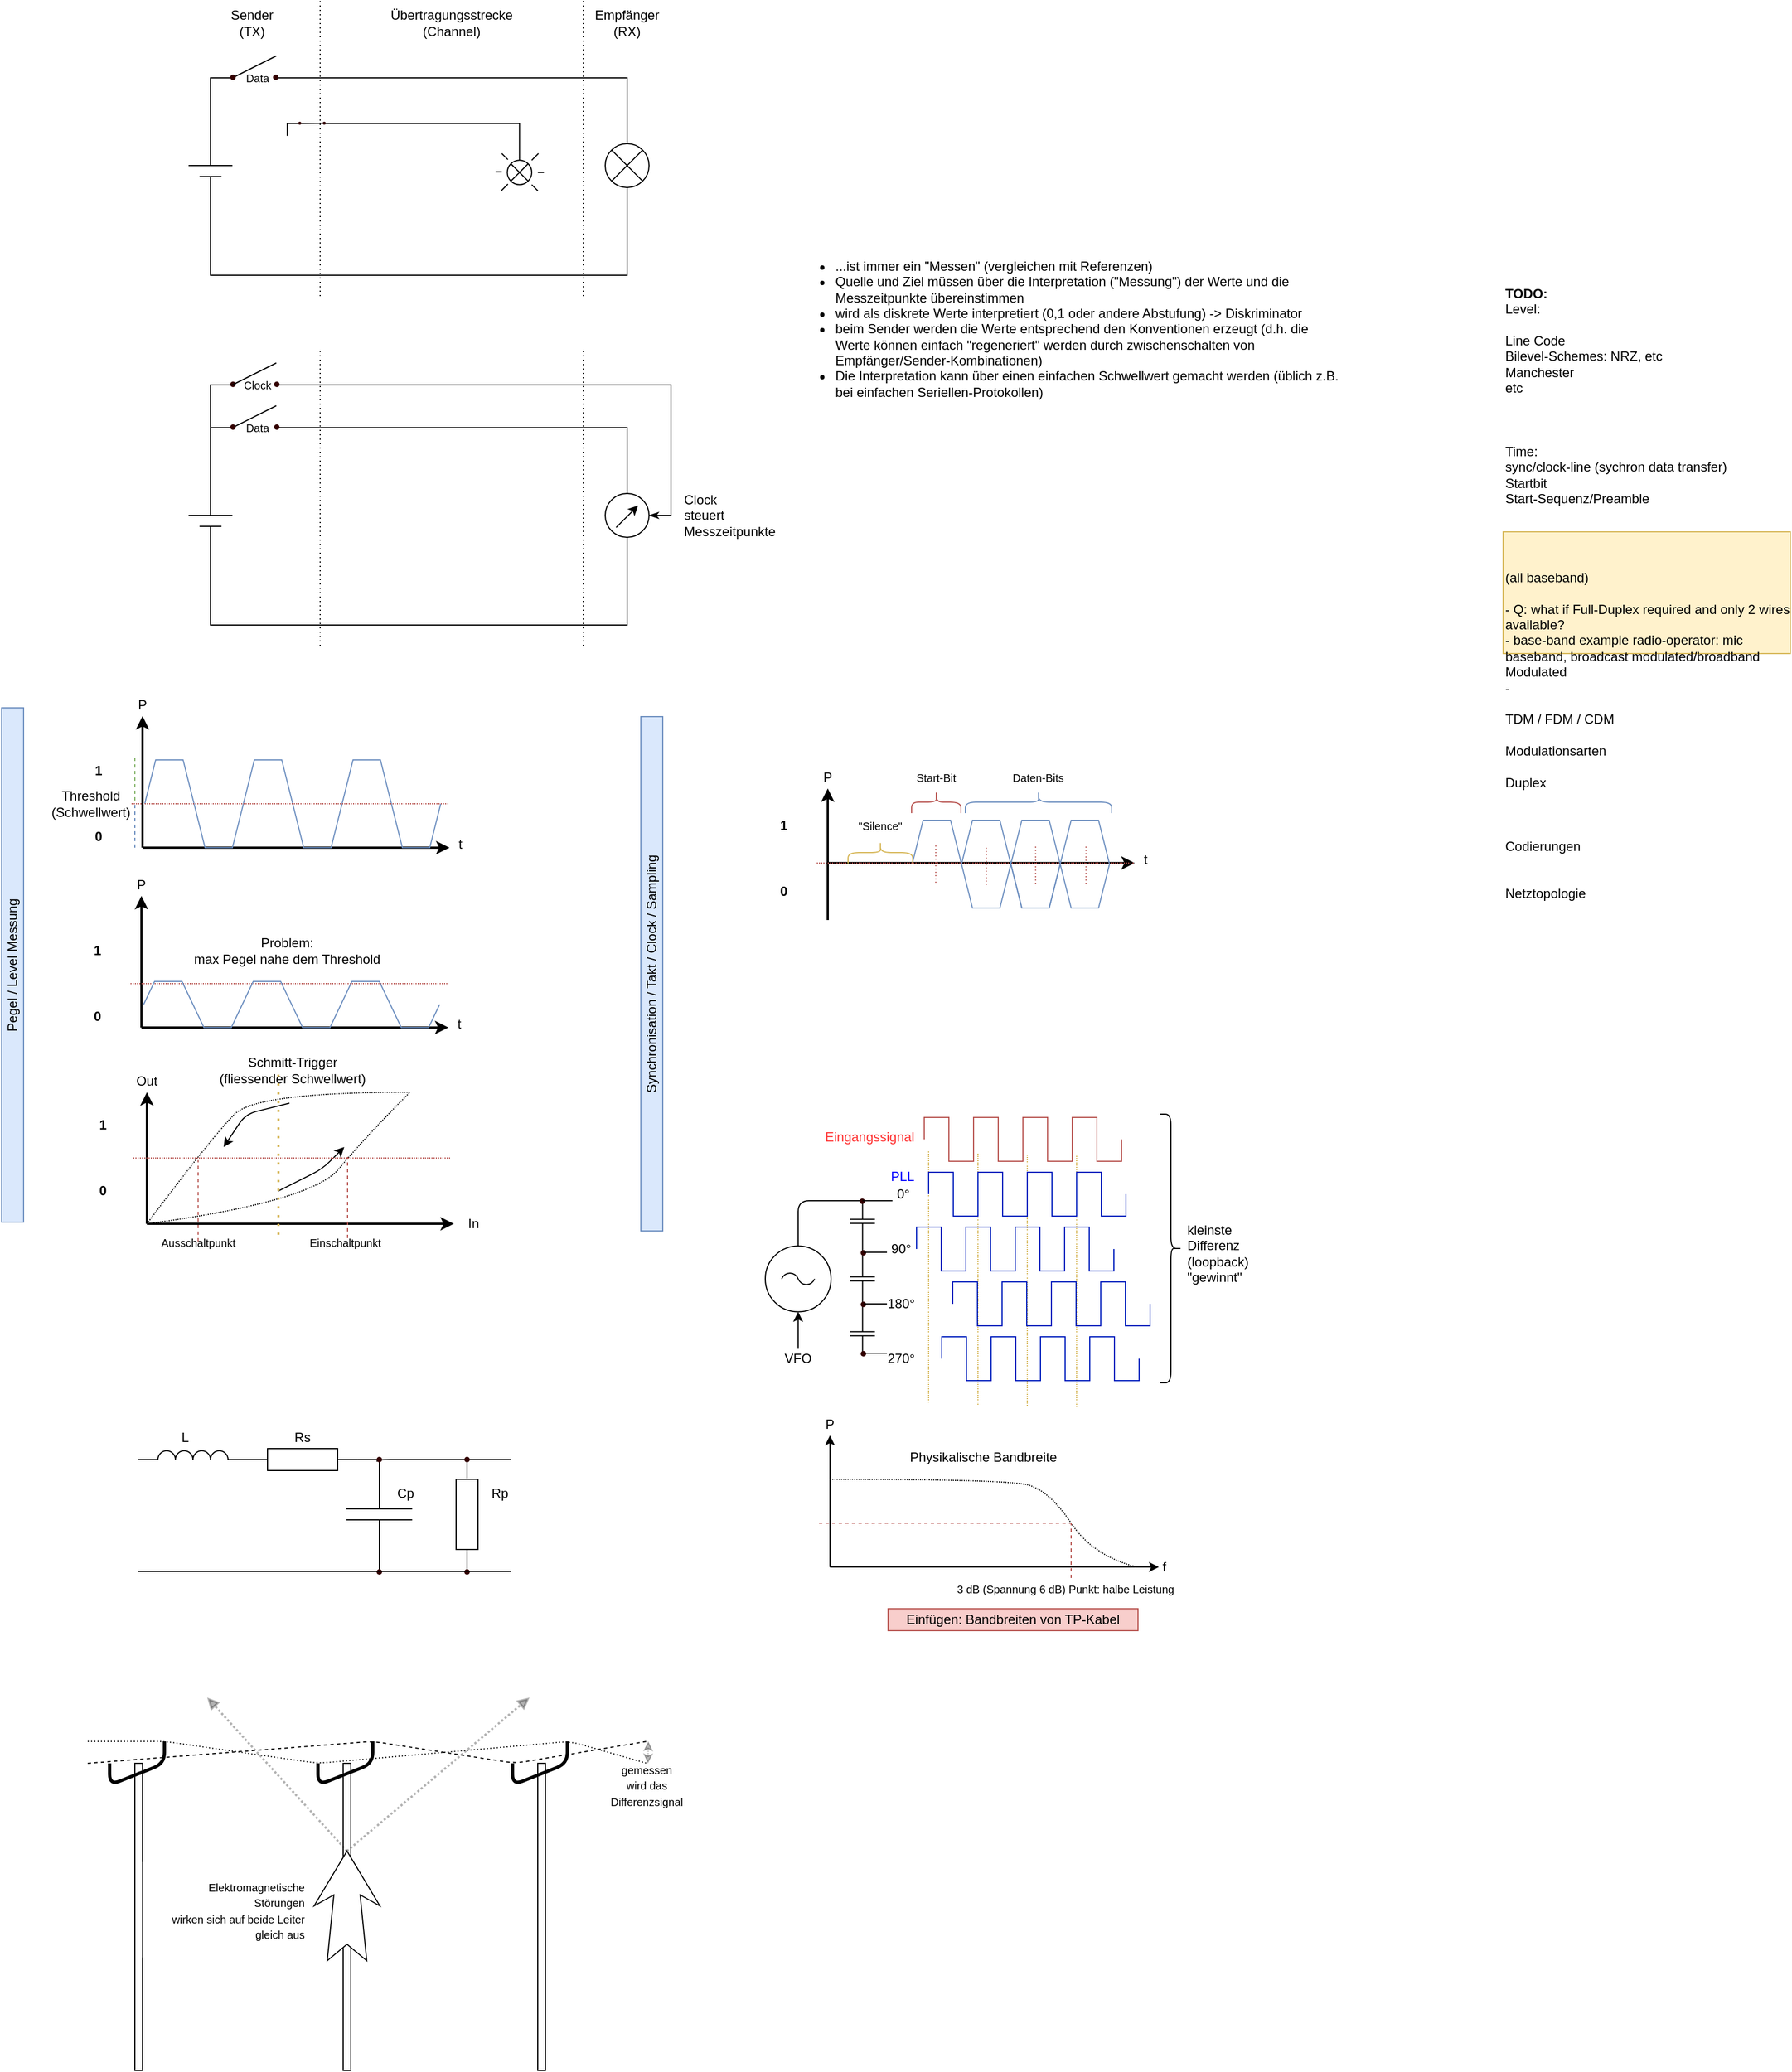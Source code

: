 <mxfile version="13.7.3" type="device"><diagram id="912Zr3RTYpiyvAySCrGM" name="Page-1"><mxGraphModel dx="782" dy="580" grid="0" gridSize="10" guides="1" tooltips="1" connect="1" arrows="1" fold="1" page="1" pageScale="1" pageWidth="1169" pageHeight="827" math="0" shadow="0"><root><mxCell id="0"/><mxCell id="1" parent="0"/><mxCell id="sJ7a5gjdhDYtSohT_rVU-1" value="" style="endArrow=none;html=1;" parent="1" edge="1"><mxGeometry width="50" height="50" relative="1" as="geometry"><mxPoint x="200" y="200" as="sourcePoint"/><mxPoint x="240" y="200" as="targetPoint"/></mxGeometry></mxCell><mxCell id="sJ7a5gjdhDYtSohT_rVU-2" value="" style="endArrow=none;html=1;" parent="1" edge="1"><mxGeometry width="50" height="50" relative="1" as="geometry"><mxPoint x="210" y="210" as="sourcePoint"/><mxPoint x="230" y="210" as="targetPoint"/></mxGeometry></mxCell><mxCell id="sJ7a5gjdhDYtSohT_rVU-6" value="" style="endArrow=none;html=1;rounded=0;" parent="1" edge="1"><mxGeometry width="50" height="50" relative="1" as="geometry"><mxPoint x="280" y="120" as="sourcePoint"/><mxPoint x="600" y="190" as="targetPoint"/><Array as="points"><mxPoint x="600" y="120"/></Array></mxGeometry></mxCell><mxCell id="sJ7a5gjdhDYtSohT_rVU-7" value="" style="endArrow=none;html=1;rounded=0;exitX=0.5;exitY=1;exitDx=0;exitDy=0;" parent="1" source="sJ7a5gjdhDYtSohT_rVU-8" edge="1"><mxGeometry width="50" height="50" relative="1" as="geometry"><mxPoint x="600" y="230" as="sourcePoint"/><mxPoint x="220" y="210" as="targetPoint"/><Array as="points"><mxPoint x="600" y="300"/><mxPoint x="415" y="300"/><mxPoint x="220" y="300"/></Array></mxGeometry></mxCell><mxCell id="sJ7a5gjdhDYtSohT_rVU-8" value="" style="ellipse;whiteSpace=wrap;html=1;aspect=fixed;" parent="1" vertex="1"><mxGeometry x="580" y="180" width="40" height="40" as="geometry"/></mxCell><mxCell id="sJ7a5gjdhDYtSohT_rVU-9" value="" style="endArrow=none;html=1;exitX=0;exitY=1;exitDx=0;exitDy=0;entryX=1;entryY=0;entryDx=0;entryDy=0;" parent="1" source="sJ7a5gjdhDYtSohT_rVU-8" target="sJ7a5gjdhDYtSohT_rVU-8" edge="1"><mxGeometry width="50" height="50" relative="1" as="geometry"><mxPoint x="560" y="500" as="sourcePoint"/><mxPoint x="610" y="450" as="targetPoint"/></mxGeometry></mxCell><mxCell id="sJ7a5gjdhDYtSohT_rVU-10" value="" style="endArrow=none;html=1;exitX=0;exitY=0;exitDx=0;exitDy=0;entryX=1;entryY=1;entryDx=0;entryDy=0;" parent="1" source="sJ7a5gjdhDYtSohT_rVU-8" target="sJ7a5gjdhDYtSohT_rVU-8" edge="1"><mxGeometry width="50" height="50" relative="1" as="geometry"><mxPoint x="560" y="500" as="sourcePoint"/><mxPoint x="610" y="450" as="targetPoint"/></mxGeometry></mxCell><mxCell id="sJ7a5gjdhDYtSohT_rVU-11" value="" style="endArrow=none;html=1;rounded=0;" parent="1" edge="1"><mxGeometry width="50" height="50" relative="1" as="geometry"><mxPoint x="220" y="200" as="sourcePoint"/><mxPoint x="240" y="120" as="targetPoint"/><Array as="points"><mxPoint x="220" y="120"/></Array></mxGeometry></mxCell><mxCell id="sJ7a5gjdhDYtSohT_rVU-12" value="" style="endArrow=none;html=1;" parent="1" edge="1"><mxGeometry width="50" height="50" relative="1" as="geometry"><mxPoint x="240" y="120" as="sourcePoint"/><mxPoint x="280" y="100" as="targetPoint"/></mxGeometry></mxCell><mxCell id="sJ7a5gjdhDYtSohT_rVU-16" value="" style="ellipse;whiteSpace=wrap;html=1;aspect=fixed;fillColor=#330000;strokeColor=none;" parent="1" vertex="1"><mxGeometry x="238" y="117" width="5" height="5" as="geometry"/></mxCell><mxCell id="sJ7a5gjdhDYtSohT_rVU-17" value="" style="endArrow=none;dashed=1;html=1;dashPattern=1 3;strokeWidth=1;" parent="1" edge="1"><mxGeometry width="50" height="50" relative="1" as="geometry"><mxPoint x="320" y="50" as="sourcePoint"/><mxPoint x="320" y="320" as="targetPoint"/></mxGeometry></mxCell><mxCell id="sJ7a5gjdhDYtSohT_rVU-18" value="" style="endArrow=none;dashed=1;html=1;dashPattern=1 3;strokeWidth=1;" parent="1" edge="1"><mxGeometry width="50" height="50" relative="1" as="geometry"><mxPoint x="560" y="50" as="sourcePoint"/><mxPoint x="560" y="320" as="targetPoint"/></mxGeometry></mxCell><mxCell id="sJ7a5gjdhDYtSohT_rVU-20" value="Sender&lt;br&gt;(TX)" style="text;html=1;strokeColor=none;fillColor=none;align=center;verticalAlign=middle;whiteSpace=wrap;rounded=0;" parent="1" vertex="1"><mxGeometry x="238" y="60" width="40" height="20" as="geometry"/></mxCell><mxCell id="sJ7a5gjdhDYtSohT_rVU-21" value="Übertragungsstrecke&lt;br&gt;(Channel)" style="text;html=1;strokeColor=none;fillColor=none;align=center;verticalAlign=middle;whiteSpace=wrap;rounded=0;" parent="1" vertex="1"><mxGeometry x="420" y="60" width="40" height="20" as="geometry"/></mxCell><mxCell id="sJ7a5gjdhDYtSohT_rVU-22" value="Empfänger&lt;br&gt;(RX)" style="text;html=1;strokeColor=none;fillColor=none;align=center;verticalAlign=middle;whiteSpace=wrap;rounded=0;" parent="1" vertex="1"><mxGeometry x="580" y="60" width="40" height="20" as="geometry"/></mxCell><mxCell id="sJ7a5gjdhDYtSohT_rVU-23" value="" style="endArrow=none;html=1;" parent="1" edge="1"><mxGeometry width="50" height="50" relative="1" as="geometry"><mxPoint x="200" y="519.0" as="sourcePoint"/><mxPoint x="240" y="519.0" as="targetPoint"/></mxGeometry></mxCell><mxCell id="sJ7a5gjdhDYtSohT_rVU-24" value="" style="endArrow=none;html=1;" parent="1" edge="1"><mxGeometry width="50" height="50" relative="1" as="geometry"><mxPoint x="210" y="529.0" as="sourcePoint"/><mxPoint x="230" y="529.0" as="targetPoint"/></mxGeometry></mxCell><mxCell id="sJ7a5gjdhDYtSohT_rVU-25" value="" style="endArrow=none;html=1;rounded=0;" parent="1" edge="1"><mxGeometry width="50" height="50" relative="1" as="geometry"><mxPoint x="280" y="439.0" as="sourcePoint"/><mxPoint x="600" y="509.0" as="targetPoint"/><Array as="points"><mxPoint x="600" y="439"/></Array></mxGeometry></mxCell><mxCell id="sJ7a5gjdhDYtSohT_rVU-26" value="" style="endArrow=none;html=1;rounded=0;exitX=0.5;exitY=1;exitDx=0;exitDy=0;" parent="1" source="sJ7a5gjdhDYtSohT_rVU-27" edge="1"><mxGeometry width="50" height="50" relative="1" as="geometry"><mxPoint x="600" y="549" as="sourcePoint"/><mxPoint x="220" y="529.0" as="targetPoint"/><Array as="points"><mxPoint x="600" y="619"/><mxPoint x="415" y="619"/><mxPoint x="220" y="619"/></Array></mxGeometry></mxCell><mxCell id="sJ7a5gjdhDYtSohT_rVU-27" value="" style="ellipse;whiteSpace=wrap;html=1;aspect=fixed;" parent="1" vertex="1"><mxGeometry x="580" y="499" width="40" height="40" as="geometry"/></mxCell><mxCell id="sJ7a5gjdhDYtSohT_rVU-30" value="" style="endArrow=none;html=1;rounded=0;" parent="1" edge="1"><mxGeometry width="50" height="50" relative="1" as="geometry"><mxPoint x="220" y="519.0" as="sourcePoint"/><mxPoint x="240" y="439.0" as="targetPoint"/><Array as="points"><mxPoint x="220" y="439"/></Array></mxGeometry></mxCell><mxCell id="sJ7a5gjdhDYtSohT_rVU-31" value="" style="endArrow=none;html=1;" parent="1" edge="1"><mxGeometry width="50" height="50" relative="1" as="geometry"><mxPoint x="240" y="439.0" as="sourcePoint"/><mxPoint x="280" y="419.0" as="targetPoint"/></mxGeometry></mxCell><mxCell id="sJ7a5gjdhDYtSohT_rVU-32" value="" style="ellipse;whiteSpace=wrap;html=1;aspect=fixed;fillColor=#330000;strokeColor=none;" parent="1" vertex="1"><mxGeometry x="238" y="436" width="5" height="5" as="geometry"/></mxCell><mxCell id="sJ7a5gjdhDYtSohT_rVU-33" value="" style="endArrow=none;dashed=1;html=1;dashPattern=1 3;strokeWidth=1;" parent="1" edge="1"><mxGeometry width="50" height="50" relative="1" as="geometry"><mxPoint x="320" y="369" as="sourcePoint"/><mxPoint x="320" y="639.0" as="targetPoint"/></mxGeometry></mxCell><mxCell id="sJ7a5gjdhDYtSohT_rVU-34" value="" style="endArrow=none;dashed=1;html=1;dashPattern=1 3;strokeWidth=1;" parent="1" edge="1"><mxGeometry width="50" height="50" relative="1" as="geometry"><mxPoint x="560" y="369" as="sourcePoint"/><mxPoint x="560" y="639.0" as="targetPoint"/></mxGeometry></mxCell><mxCell id="sJ7a5gjdhDYtSohT_rVU-38" value="" style="ellipse;whiteSpace=wrap;html=1;aspect=fixed;fillColor=#330000;strokeColor=none;" parent="1" vertex="1"><mxGeometry x="238" y="397" width="5" height="5" as="geometry"/></mxCell><mxCell id="sJ7a5gjdhDYtSohT_rVU-39" value="" style="endArrow=none;html=1;" parent="1" edge="1"><mxGeometry width="50" height="50" relative="1" as="geometry"><mxPoint x="240" y="400" as="sourcePoint"/><mxPoint x="280" y="380" as="targetPoint"/></mxGeometry></mxCell><mxCell id="sJ7a5gjdhDYtSohT_rVU-40" value="" style="endArrow=none;html=1;rounded=0;" parent="1" edge="1"><mxGeometry width="50" height="50" relative="1" as="geometry"><mxPoint x="220" y="480" as="sourcePoint"/><mxPoint x="240" y="400" as="targetPoint"/><Array as="points"><mxPoint x="220" y="400"/></Array></mxGeometry></mxCell><mxCell id="sJ7a5gjdhDYtSohT_rVU-41" value="Data" style="text;html=1;strokeColor=none;fillColor=none;align=center;verticalAlign=middle;whiteSpace=wrap;rounded=0;fontSize=10;" parent="1" vertex="1"><mxGeometry x="243" y="109.5" width="40" height="20" as="geometry"/></mxCell><mxCell id="sJ7a5gjdhDYtSohT_rVU-42" value="Data" style="text;html=1;strokeColor=none;fillColor=none;align=center;verticalAlign=middle;whiteSpace=wrap;rounded=0;fontSize=10;" parent="1" vertex="1"><mxGeometry x="243" y="428.5" width="40" height="20" as="geometry"/></mxCell><mxCell id="sJ7a5gjdhDYtSohT_rVU-43" value="Clock" style="text;html=1;strokeColor=none;fillColor=none;align=center;verticalAlign=middle;whiteSpace=wrap;rounded=0;fontSize=10;" parent="1" vertex="1"><mxGeometry x="243" y="389.5" width="40" height="20" as="geometry"/></mxCell><mxCell id="sJ7a5gjdhDYtSohT_rVU-44" value="" style="endArrow=classicThin;html=1;rounded=0;entryX=1;entryY=0.5;entryDx=0;entryDy=0;endFill=1;" parent="1" target="sJ7a5gjdhDYtSohT_rVU-27" edge="1"><mxGeometry width="50" height="50" relative="1" as="geometry"><mxPoint x="280" y="400" as="sourcePoint"/><mxPoint x="640" y="540" as="targetPoint"/><Array as="points"><mxPoint x="640" y="400"/><mxPoint x="640" y="519"/></Array></mxGeometry></mxCell><mxCell id="sJ7a5gjdhDYtSohT_rVU-46" value="" style="endArrow=classic;html=1;strokeWidth=1;fontSize=10;" parent="1" edge="1"><mxGeometry width="50" height="50" relative="1" as="geometry"><mxPoint x="590" y="530" as="sourcePoint"/><mxPoint x="610" y="510" as="targetPoint"/></mxGeometry></mxCell><mxCell id="SCZseLFrCrhYVlRCKKbG-1" value="Clock&lt;br&gt;steuert&lt;br&gt;Messzeitpunkte" style="text;html=1;strokeColor=none;fillColor=none;align=left;verticalAlign=middle;whiteSpace=wrap;rounded=0;" parent="1" vertex="1"><mxGeometry x="650" y="509" width="40" height="20" as="geometry"/></mxCell><mxCell id="SCZseLFrCrhYVlRCKKbG-12" value="" style="ellipse;whiteSpace=wrap;html=1;aspect=fixed;fillColor=#330000;strokeColor=none;" parent="1" vertex="1"><mxGeometry x="277" y="117" width="5" height="5" as="geometry"/></mxCell><mxCell id="SCZseLFrCrhYVlRCKKbG-22" value="" style="group" parent="1" vertex="1" connectable="0"><mxGeometry x="290" y="160" width="234.16" height="63" as="geometry"/></mxCell><mxCell id="SCZseLFrCrhYVlRCKKbG-4" value="" style="endArrow=none;html=1;rounded=0;" parent="SCZseLFrCrhYVlRCKKbG-22" edge="1"><mxGeometry width="50" height="50" relative="1" as="geometry"><mxPoint x="33.451" y="1.673" as="sourcePoint"/><mxPoint x="211.859" y="40.699" as="targetPoint"/><Array as="points"><mxPoint x="211.859" y="1.673"/></Array></mxGeometry></mxCell><mxCell id="SCZseLFrCrhYVlRCKKbG-5" value="" style="ellipse;whiteSpace=wrap;html=1;aspect=fixed;" parent="SCZseLFrCrhYVlRCKKbG-22" vertex="1"><mxGeometry x="200.709" y="35.124" width="22.301" height="22.301" as="geometry"/></mxCell><mxCell id="SCZseLFrCrhYVlRCKKbG-6" value="" style="endArrow=none;html=1;exitX=0;exitY=1;exitDx=0;exitDy=0;entryX=1;entryY=0;entryDx=0;entryDy=0;" parent="SCZseLFrCrhYVlRCKKbG-22" source="SCZseLFrCrhYVlRCKKbG-5" target="SCZseLFrCrhYVlRCKKbG-5" edge="1"><mxGeometry width="50" height="50" relative="1" as="geometry"><mxPoint x="189.558" y="213.531" as="sourcePoint"/><mxPoint x="217.434" y="185.655" as="targetPoint"/></mxGeometry></mxCell><mxCell id="SCZseLFrCrhYVlRCKKbG-7" value="" style="endArrow=none;html=1;exitX=0;exitY=0;exitDx=0;exitDy=0;entryX=1;entryY=1;entryDx=0;entryDy=0;" parent="SCZseLFrCrhYVlRCKKbG-22" source="SCZseLFrCrhYVlRCKKbG-5" target="SCZseLFrCrhYVlRCKKbG-5" edge="1"><mxGeometry width="50" height="50" relative="1" as="geometry"><mxPoint x="189.558" y="213.531" as="sourcePoint"/><mxPoint x="217.434" y="185.655" as="targetPoint"/></mxGeometry></mxCell><mxCell id="SCZseLFrCrhYVlRCKKbG-8" value="" style="endArrow=none;html=1;rounded=0;" parent="SCZseLFrCrhYVlRCKKbG-22" edge="1"><mxGeometry width="50" height="50" relative="1" as="geometry"><mxPoint y="12.823" as="sourcePoint"/><mxPoint x="11.15" y="1.673" as="targetPoint"/><Array as="points"><mxPoint y="1.673"/></Array></mxGeometry></mxCell><mxCell id="SCZseLFrCrhYVlRCKKbG-9" value="" style="endArrow=none;html=1;entryX=1;entryY=0.5;entryDx=0;entryDy=0;" parent="SCZseLFrCrhYVlRCKKbG-22" edge="1"><mxGeometry width="50" height="50" relative="1" as="geometry"><mxPoint x="11.15" y="1.673" as="sourcePoint"/><mxPoint x="35.124" y="1.394" as="targetPoint"/></mxGeometry></mxCell><mxCell id="SCZseLFrCrhYVlRCKKbG-10" value="" style="ellipse;whiteSpace=wrap;html=1;aspect=fixed;fillColor=#330000;strokeColor=none;" parent="SCZseLFrCrhYVlRCKKbG-22" vertex="1"><mxGeometry x="10.035" width="2.788" height="2.788" as="geometry"/></mxCell><mxCell id="SCZseLFrCrhYVlRCKKbG-13" value="" style="ellipse;whiteSpace=wrap;html=1;aspect=fixed;fillColor=#330000;strokeColor=none;" parent="SCZseLFrCrhYVlRCKKbG-22" vertex="1"><mxGeometry x="32.336" width="2.788" height="2.788" as="geometry"/></mxCell><mxCell id="SCZseLFrCrhYVlRCKKbG-14" value="" style="endArrow=none;html=1;" parent="SCZseLFrCrhYVlRCKKbG-22" edge="1"><mxGeometry width="50" height="50" relative="1" as="geometry"><mxPoint x="223.01" y="35.124" as="sourcePoint"/><mxPoint x="229.142" y="28.991" as="targetPoint"/></mxGeometry></mxCell><mxCell id="SCZseLFrCrhYVlRCKKbG-16" value="" style="endArrow=none;html=1;" parent="SCZseLFrCrhYVlRCKKbG-22" edge="1"><mxGeometry width="50" height="50" relative="1" as="geometry"><mxPoint x="228.585" y="46.274" as="sourcePoint"/><mxPoint x="234.16" y="46.274" as="targetPoint"/></mxGeometry></mxCell><mxCell id="SCZseLFrCrhYVlRCKKbG-17" value="" style="endArrow=none;html=1;" parent="SCZseLFrCrhYVlRCKKbG-22" edge="1"><mxGeometry width="50" height="50" relative="1" as="geometry"><mxPoint x="223.01" y="57.425" as="sourcePoint"/><mxPoint x="228.585" y="63" as="targetPoint"/></mxGeometry></mxCell><mxCell id="SCZseLFrCrhYVlRCKKbG-21" value="" style="group;flipH=1;flipV=1;rotation=-180;" parent="SCZseLFrCrhYVlRCKKbG-22" vertex="1" connectable="0"><mxGeometry x="190.116" y="28.991" width="11.15" height="34.009" as="geometry"/></mxCell><mxCell id="SCZseLFrCrhYVlRCKKbG-18" value="" style="endArrow=none;html=1;" parent="SCZseLFrCrhYVlRCKKbG-21" edge="1"><mxGeometry width="50" height="50" relative="1" as="geometry"><mxPoint x="11.15" y="27.876" as="sourcePoint"/><mxPoint x="5.018" y="34.009" as="targetPoint"/></mxGeometry></mxCell><mxCell id="SCZseLFrCrhYVlRCKKbG-19" value="" style="endArrow=none;html=1;" parent="SCZseLFrCrhYVlRCKKbG-21" edge="1"><mxGeometry width="50" height="50" relative="1" as="geometry"><mxPoint x="5.575" y="16.726" as="sourcePoint"/><mxPoint y="16.726" as="targetPoint"/></mxGeometry></mxCell><mxCell id="SCZseLFrCrhYVlRCKKbG-20" value="" style="endArrow=none;html=1;" parent="SCZseLFrCrhYVlRCKKbG-21" edge="1"><mxGeometry width="50" height="50" relative="1" as="geometry"><mxPoint x="11.15" y="5.575" as="sourcePoint"/><mxPoint x="5.575" as="targetPoint"/></mxGeometry></mxCell><mxCell id="SCZseLFrCrhYVlRCKKbG-132" value="Einfügen: Bandbreiten von TP-Kabel" style="text;html=1;strokeColor=#b85450;fillColor=#f8cecc;align=center;verticalAlign=middle;whiteSpace=wrap;rounded=0;fontSize=12;" parent="1" vertex="1"><mxGeometry x="838" y="1516" width="228" height="20" as="geometry"/></mxCell><mxCell id="SCZseLFrCrhYVlRCKKbG-207" value="Pegel / Level Messung" style="text;html=1;strokeColor=#6c8ebf;fillColor=#dae8fc;align=center;verticalAlign=middle;whiteSpace=wrap;rounded=0;fontSize=12;rotation=-90;" parent="1" vertex="1"><mxGeometry x="-195" y="919" width="469" height="20" as="geometry"/></mxCell><mxCell id="lTmBYxLJnF9V94jLEyZx-2" value="" style="group" parent="1" vertex="1" connectable="0"><mxGeometry x="154" y="1350" width="350" height="135" as="geometry"/></mxCell><mxCell id="SCZseLFrCrhYVlRCKKbG-25" value="" style="pointerEvents=1;verticalLabelPosition=bottom;shadow=0;dashed=0;align=center;html=1;verticalAlign=top;shape=mxgraph.electrical.resistors.resistor_1;" parent="lTmBYxLJnF9V94jLEyZx-2" vertex="1"><mxGeometry x="100" y="20" width="100" height="20" as="geometry"/></mxCell><mxCell id="SCZseLFrCrhYVlRCKKbG-26" value="" style="pointerEvents=1;verticalLabelPosition=bottom;shadow=0;dashed=0;align=center;html=1;verticalAlign=top;shape=mxgraph.electrical.resistors.resistor_1;rotation=90;" parent="lTmBYxLJnF9V94jLEyZx-2" vertex="1"><mxGeometry x="250" y="70" width="100" height="20" as="geometry"/></mxCell><mxCell id="SCZseLFrCrhYVlRCKKbG-27" value="" style="pointerEvents=1;verticalLabelPosition=bottom;shadow=0;dashed=0;align=center;html=1;verticalAlign=top;shape=mxgraph.electrical.inductors.inductor_3;" parent="lTmBYxLJnF9V94jLEyZx-2" vertex="1"><mxGeometry y="22" width="100" height="8" as="geometry"/></mxCell><mxCell id="SCZseLFrCrhYVlRCKKbG-30" value="" style="pointerEvents=1;verticalLabelPosition=bottom;shadow=0;dashed=0;align=center;html=1;verticalAlign=top;shape=mxgraph.electrical.capacitors.capacitor_1;rotation=90;" parent="lTmBYxLJnF9V94jLEyZx-2" vertex="1"><mxGeometry x="170" y="50" width="100" height="60" as="geometry"/></mxCell><mxCell id="SCZseLFrCrhYVlRCKKbG-31" value="" style="endArrow=none;html=1;exitX=0;exitY=0.833;exitDx=0;exitDy=0;exitPerimeter=0;" parent="lTmBYxLJnF9V94jLEyZx-2" source="SCZseLFrCrhYVlRCKKbG-32" edge="1"><mxGeometry width="50" height="50" relative="1" as="geometry"><mxPoint x="150" y="70" as="sourcePoint"/><mxPoint x="340" y="30" as="targetPoint"/><Array as="points"><mxPoint x="220" y="30"/></Array></mxGeometry></mxCell><mxCell id="SCZseLFrCrhYVlRCKKbG-32" value="" style="ellipse;whiteSpace=wrap;html=1;aspect=fixed;fillColor=#330000;strokeColor=none;" parent="lTmBYxLJnF9V94jLEyZx-2" vertex="1"><mxGeometry x="217.5" y="27.5" width="5" height="5" as="geometry"/></mxCell><mxCell id="SCZseLFrCrhYVlRCKKbG-33" value="" style="endArrow=none;html=1;entryX=0;entryY=0.5;entryDx=0;entryDy=0;entryPerimeter=0;exitX=0;exitY=0.833;exitDx=0;exitDy=0;exitPerimeter=0;" parent="lTmBYxLJnF9V94jLEyZx-2" source="SCZseLFrCrhYVlRCKKbG-30" target="SCZseLFrCrhYVlRCKKbG-32" edge="1"><mxGeometry width="50" height="50" relative="1" as="geometry"><mxPoint x="200.02" y="30" as="sourcePoint"/><mxPoint x="300" y="30" as="targetPoint"/><Array as="points"/></mxGeometry></mxCell><mxCell id="SCZseLFrCrhYVlRCKKbG-34" value="" style="ellipse;whiteSpace=wrap;html=1;aspect=fixed;fillColor=#330000;strokeColor=none;" parent="lTmBYxLJnF9V94jLEyZx-2" vertex="1"><mxGeometry x="217.5" y="130" width="5" height="5" as="geometry"/></mxCell><mxCell id="SCZseLFrCrhYVlRCKKbG-38" value="" style="ellipse;whiteSpace=wrap;html=1;aspect=fixed;fillColor=#330000;strokeColor=none;" parent="lTmBYxLJnF9V94jLEyZx-2" vertex="1"><mxGeometry x="297.5" y="27.5" width="5" height="5" as="geometry"/></mxCell><mxCell id="SCZseLFrCrhYVlRCKKbG-39" value="" style="ellipse;whiteSpace=wrap;html=1;aspect=fixed;fillColor=#330000;strokeColor=none;" parent="lTmBYxLJnF9V94jLEyZx-2" vertex="1"><mxGeometry x="297.5" y="130" width="5" height="5" as="geometry"/></mxCell><mxCell id="SCZseLFrCrhYVlRCKKbG-40" value="" style="endArrow=none;html=1;" parent="lTmBYxLJnF9V94jLEyZx-2" edge="1"><mxGeometry width="50" height="50" relative="1" as="geometry"><mxPoint y="132" as="sourcePoint"/><mxPoint x="340" y="132" as="targetPoint"/></mxGeometry></mxCell><mxCell id="SCZseLFrCrhYVlRCKKbG-41" value="L" style="text;html=1;strokeColor=none;fillColor=none;align=center;verticalAlign=middle;whiteSpace=wrap;rounded=0;" parent="lTmBYxLJnF9V94jLEyZx-2" vertex="1"><mxGeometry x="23" width="40" height="20" as="geometry"/></mxCell><mxCell id="SCZseLFrCrhYVlRCKKbG-42" value="Rs" style="text;html=1;strokeColor=none;fillColor=none;align=center;verticalAlign=middle;whiteSpace=wrap;rounded=0;" parent="lTmBYxLJnF9V94jLEyZx-2" vertex="1"><mxGeometry x="130" width="40" height="20" as="geometry"/></mxCell><mxCell id="SCZseLFrCrhYVlRCKKbG-43" value="Rp" style="text;html=1;strokeColor=none;fillColor=none;align=center;verticalAlign=middle;whiteSpace=wrap;rounded=0;" parent="lTmBYxLJnF9V94jLEyZx-2" vertex="1"><mxGeometry x="310" y="51" width="40" height="20" as="geometry"/></mxCell><mxCell id="SCZseLFrCrhYVlRCKKbG-44" value="Cp" style="text;html=1;strokeColor=none;fillColor=none;align=center;verticalAlign=middle;whiteSpace=wrap;rounded=0;" parent="lTmBYxLJnF9V94jLEyZx-2" vertex="1"><mxGeometry x="224.16" y="51" width="40" height="20" as="geometry"/></mxCell><mxCell id="lTmBYxLJnF9V94jLEyZx-5" value="" style="group" parent="1" vertex="1" connectable="0"><mxGeometry x="91" y="682" width="377" height="147" as="geometry"/></mxCell><mxCell id="SCZseLFrCrhYVlRCKKbG-81" value="" style="endArrow=classic;html=1;strokeWidth=2;" parent="lTmBYxLJnF9V94jLEyZx-5" edge="1"><mxGeometry width="50" height="50" relative="1" as="geometry"><mxPoint x="67" y="140" as="sourcePoint"/><mxPoint x="347" y="140" as="targetPoint"/></mxGeometry></mxCell><mxCell id="SCZseLFrCrhYVlRCKKbG-82" value="" style="endArrow=classic;html=1;strokeWidth=2;" parent="lTmBYxLJnF9V94jLEyZx-5" edge="1"><mxGeometry width="50" height="50" relative="1" as="geometry"><mxPoint x="67" y="140" as="sourcePoint"/><mxPoint x="67" y="20" as="targetPoint"/></mxGeometry></mxCell><mxCell id="SCZseLFrCrhYVlRCKKbG-83" value="P" style="text;html=1;strokeColor=none;fillColor=none;align=center;verticalAlign=middle;whiteSpace=wrap;rounded=0;" parent="lTmBYxLJnF9V94jLEyZx-5" vertex="1"><mxGeometry x="47" width="40" height="20" as="geometry"/></mxCell><mxCell id="SCZseLFrCrhYVlRCKKbG-84" value="t" style="text;html=1;strokeColor=none;fillColor=none;align=center;verticalAlign=middle;whiteSpace=wrap;rounded=0;" parent="lTmBYxLJnF9V94jLEyZx-5" vertex="1"><mxGeometry x="337" y="127" width="40" height="20" as="geometry"/></mxCell><mxCell id="SCZseLFrCrhYVlRCKKbG-85" value="" style="pointerEvents=1;verticalLabelPosition=bottom;shadow=0;dashed=0;align=center;html=1;verticalAlign=top;shape=mxgraph.electrical.waveforms.slow_square_wave;fillColor=#dae8fc;strokeColor=#6c8ebf;" parent="lTmBYxLJnF9V94jLEyZx-5" vertex="1"><mxGeometry x="69" y="60" width="90" height="80" as="geometry"/></mxCell><mxCell id="SCZseLFrCrhYVlRCKKbG-86" value="" style="pointerEvents=1;verticalLabelPosition=bottom;shadow=0;dashed=0;align=center;html=1;verticalAlign=top;shape=mxgraph.electrical.waveforms.slow_square_wave;fillColor=#dae8fc;strokeColor=#6c8ebf;" parent="lTmBYxLJnF9V94jLEyZx-5" vertex="1"><mxGeometry x="159" y="60" width="90" height="80" as="geometry"/></mxCell><mxCell id="SCZseLFrCrhYVlRCKKbG-87" value="" style="pointerEvents=1;verticalLabelPosition=bottom;shadow=0;dashed=0;align=center;html=1;verticalAlign=top;shape=mxgraph.electrical.waveforms.slow_square_wave;fillColor=#dae8fc;strokeColor=#6c8ebf;" parent="lTmBYxLJnF9V94jLEyZx-5" vertex="1"><mxGeometry x="249" y="60" width="90" height="80" as="geometry"/></mxCell><mxCell id="SCZseLFrCrhYVlRCKKbG-88" value="" style="endArrow=none;dashed=1;html=1;dashPattern=1 1;strokeWidth=1;fillColor=#f8cecc;strokeColor=#b85450;" parent="lTmBYxLJnF9V94jLEyZx-5" edge="1"><mxGeometry width="50" height="50" relative="1" as="geometry"><mxPoint x="57" y="100" as="sourcePoint"/><mxPoint x="347" y="100" as="targetPoint"/></mxGeometry></mxCell><mxCell id="SCZseLFrCrhYVlRCKKbG-89" value="Threshold&lt;br&gt;&lt;div style=&quot;text-align: right&quot;&gt;&lt;span&gt;(Schwellwert)&lt;/span&gt;&lt;/div&gt;" style="text;html=1;strokeColor=none;fillColor=none;align=center;verticalAlign=middle;whiteSpace=wrap;rounded=0;" parent="lTmBYxLJnF9V94jLEyZx-5" vertex="1"><mxGeometry y="90" width="40" height="20" as="geometry"/></mxCell><mxCell id="SCZseLFrCrhYVlRCKKbG-90" value="0" style="text;html=1;strokeColor=none;fillColor=none;align=center;verticalAlign=middle;whiteSpace=wrap;rounded=0;fontStyle=1" parent="lTmBYxLJnF9V94jLEyZx-5" vertex="1"><mxGeometry x="7" y="120" width="40" height="20" as="geometry"/></mxCell><mxCell id="SCZseLFrCrhYVlRCKKbG-91" value="1" style="text;html=1;strokeColor=none;fillColor=none;align=center;verticalAlign=middle;whiteSpace=wrap;rounded=0;fontStyle=1" parent="lTmBYxLJnF9V94jLEyZx-5" vertex="1"><mxGeometry x="7" y="60" width="40" height="20" as="geometry"/></mxCell><mxCell id="lTmBYxLJnF9V94jLEyZx-35" value="" style="endArrow=none;dashed=1;html=1;strokeWidth=1;fontSize=12;fillColor=#dae8fc;strokeColor=#6c8ebf;" parent="lTmBYxLJnF9V94jLEyZx-5" edge="1"><mxGeometry width="50" height="50" relative="1" as="geometry"><mxPoint x="60" y="140" as="sourcePoint"/><mxPoint x="60" y="101" as="targetPoint"/></mxGeometry></mxCell><mxCell id="lTmBYxLJnF9V94jLEyZx-36" value="" style="endArrow=none;dashed=1;html=1;strokeWidth=1;fontSize=12;fillColor=#d5e8d4;strokeColor=#82b366;" parent="lTmBYxLJnF9V94jLEyZx-5" edge="1"><mxGeometry width="50" height="50" relative="1" as="geometry"><mxPoint x="60" y="97" as="sourcePoint"/><mxPoint x="60" y="58" as="targetPoint"/></mxGeometry></mxCell><mxCell id="lTmBYxLJnF9V94jLEyZx-7" value="" style="group" parent="1" vertex="1" connectable="0"><mxGeometry x="102" y="1015" width="377.5" height="177" as="geometry"/></mxCell><mxCell id="SCZseLFrCrhYVlRCKKbG-105" value="" style="endArrow=classic;html=1;strokeWidth=2;" parent="lTmBYxLJnF9V94jLEyZx-7" edge="1"><mxGeometry width="50" height="50" relative="1" as="geometry"><mxPoint x="60" y="150" as="sourcePoint"/><mxPoint x="340" y="150" as="targetPoint"/></mxGeometry></mxCell><mxCell id="SCZseLFrCrhYVlRCKKbG-106" value="" style="endArrow=classic;html=1;strokeWidth=2;" parent="lTmBYxLJnF9V94jLEyZx-7" edge="1"><mxGeometry width="50" height="50" relative="1" as="geometry"><mxPoint x="60" y="150" as="sourcePoint"/><mxPoint x="60" y="30" as="targetPoint"/></mxGeometry></mxCell><mxCell id="SCZseLFrCrhYVlRCKKbG-115" value="" style="curved=1;endArrow=none;html=1;dashed=1;dashPattern=1 1;strokeWidth=1;endFill=0;" parent="lTmBYxLJnF9V94jLEyZx-7" edge="1"><mxGeometry width="50" height="50" relative="1" as="geometry"><mxPoint x="60" y="150" as="sourcePoint"/><mxPoint x="300" y="30" as="targetPoint"/><Array as="points"><mxPoint x="210" y="130"/><mxPoint x="260" y="70"/></Array></mxGeometry></mxCell><mxCell id="SCZseLFrCrhYVlRCKKbG-117" value="" style="endArrow=classic;html=1;strokeWidth=1;" parent="lTmBYxLJnF9V94jLEyZx-7" edge="1"><mxGeometry width="50" height="50" relative="1" as="geometry"><mxPoint x="180" y="120" as="sourcePoint"/><mxPoint x="240" y="80" as="targetPoint"/><Array as="points"><mxPoint x="220" y="100"/></Array></mxGeometry></mxCell><mxCell id="SCZseLFrCrhYVlRCKKbG-118" value="" style="curved=1;endArrow=none;html=1;strokeWidth=1;dashed=1;dashPattern=1 1;endFill=0;" parent="lTmBYxLJnF9V94jLEyZx-7" edge="1"><mxGeometry width="50" height="50" relative="1" as="geometry"><mxPoint x="60" y="150" as="sourcePoint"/><mxPoint x="300" y="30" as="targetPoint"/><Array as="points"><mxPoint x="120" y="70"/><mxPoint x="160" y="30"/></Array></mxGeometry></mxCell><mxCell id="SCZseLFrCrhYVlRCKKbG-119" value="" style="endArrow=classic;html=1;strokeWidth=1;" parent="lTmBYxLJnF9V94jLEyZx-7" edge="1"><mxGeometry width="50" height="50" relative="1" as="geometry"><mxPoint x="190" y="40" as="sourcePoint"/><mxPoint x="130" y="80" as="targetPoint"/><Array as="points"><mxPoint x="150" y="50"/></Array></mxGeometry></mxCell><mxCell id="SCZseLFrCrhYVlRCKKbG-120" value="In" style="text;html=1;strokeColor=none;fillColor=none;align=center;verticalAlign=middle;whiteSpace=wrap;rounded=0;" parent="lTmBYxLJnF9V94jLEyZx-7" vertex="1"><mxGeometry x="337.5" y="140" width="40" height="20" as="geometry"/></mxCell><mxCell id="SCZseLFrCrhYVlRCKKbG-121" value="Out" style="text;html=1;strokeColor=none;fillColor=none;align=center;verticalAlign=middle;whiteSpace=wrap;rounded=0;" parent="lTmBYxLJnF9V94jLEyZx-7" vertex="1"><mxGeometry x="40" y="10" width="40" height="20" as="geometry"/></mxCell><mxCell id="SCZseLFrCrhYVlRCKKbG-122" value="" style="endArrow=none;dashed=1;html=1;dashPattern=1 1;strokeWidth=1;fillColor=#f8cecc;strokeColor=#b85450;" parent="lTmBYxLJnF9V94jLEyZx-7" edge="1"><mxGeometry width="50" height="50" relative="1" as="geometry"><mxPoint x="47.5" y="90" as="sourcePoint"/><mxPoint x="337.5" y="90" as="targetPoint"/></mxGeometry></mxCell><mxCell id="SCZseLFrCrhYVlRCKKbG-123" value="0" style="text;html=1;strokeColor=none;fillColor=none;align=center;verticalAlign=middle;whiteSpace=wrap;rounded=0;fontStyle=1" parent="lTmBYxLJnF9V94jLEyZx-7" vertex="1"><mxGeometry y="110" width="40" height="20" as="geometry"/></mxCell><mxCell id="SCZseLFrCrhYVlRCKKbG-124" value="1" style="text;html=1;strokeColor=none;fillColor=none;align=center;verticalAlign=middle;whiteSpace=wrap;rounded=0;fontStyle=1" parent="lTmBYxLJnF9V94jLEyZx-7" vertex="1"><mxGeometry y="50" width="40" height="20" as="geometry"/></mxCell><mxCell id="SCZseLFrCrhYVlRCKKbG-125" value="" style="endArrow=none;dashed=1;html=1;dashPattern=1 3;strokeWidth=2;fillColor=#fff2cc;strokeColor=#d6b656;" parent="lTmBYxLJnF9V94jLEyZx-7" edge="1"><mxGeometry width="50" height="50" relative="1" as="geometry"><mxPoint x="180" y="160" as="sourcePoint"/><mxPoint x="180" y="10" as="targetPoint"/></mxGeometry></mxCell><mxCell id="SCZseLFrCrhYVlRCKKbG-126" value="Schmitt-Trigger&lt;br&gt;(fliessender Schwellwert)" style="text;html=1;strokeColor=none;fillColor=none;align=center;verticalAlign=middle;whiteSpace=wrap;rounded=0;" parent="lTmBYxLJnF9V94jLEyZx-7" vertex="1"><mxGeometry x="113" width="160" height="20" as="geometry"/></mxCell><mxCell id="SCZseLFrCrhYVlRCKKbG-203" value="" style="endArrow=none;dashed=1;html=1;strokeWidth=1;fontSize=12;fontColor=#0000FF;fillColor=#f8cecc;strokeColor=#b85450;" parent="lTmBYxLJnF9V94jLEyZx-7" edge="1"><mxGeometry width="50" height="50" relative="1" as="geometry"><mxPoint x="243" y="163" as="sourcePoint"/><mxPoint x="243" y="89" as="targetPoint"/></mxGeometry></mxCell><mxCell id="SCZseLFrCrhYVlRCKKbG-204" value="" style="endArrow=none;dashed=1;html=1;strokeWidth=1;fontSize=12;fontColor=#0000FF;fillColor=#f8cecc;strokeColor=#b85450;" parent="lTmBYxLJnF9V94jLEyZx-7" edge="1"><mxGeometry width="50" height="50" relative="1" as="geometry"><mxPoint x="106.71" y="166" as="sourcePoint"/><mxPoint x="106.71" y="92" as="targetPoint"/></mxGeometry></mxCell><mxCell id="SCZseLFrCrhYVlRCKKbG-205" value="Einschaltpunkt" style="text;html=1;strokeColor=none;fillColor=none;align=center;verticalAlign=middle;whiteSpace=wrap;rounded=0;fontSize=10;" parent="lTmBYxLJnF9V94jLEyZx-7" vertex="1"><mxGeometry x="221" y="157" width="40" height="20" as="geometry"/></mxCell><mxCell id="SCZseLFrCrhYVlRCKKbG-206" value="Ausschaltpunkt" style="text;html=1;strokeColor=none;fillColor=none;align=center;verticalAlign=middle;whiteSpace=wrap;rounded=0;fontSize=10;" parent="lTmBYxLJnF9V94jLEyZx-7" vertex="1"><mxGeometry x="87" y="157" width="40" height="20" as="geometry"/></mxCell><mxCell id="lTmBYxLJnF9V94jLEyZx-8" value="&lt;div style=&quot;font-size: 12px&quot;&gt;&lt;ul style=&quot;font-size: 12px&quot;&gt;&lt;li style=&quot;font-size: 12px&quot;&gt;&lt;span style=&quot;font-size: 12px&quot;&gt;...ist immer ein &quot;Messen&quot; (vergleichen mit Referenzen)&lt;/span&gt;&lt;/li&gt;&lt;li style=&quot;font-size: 12px&quot;&gt;&lt;span style=&quot;font-size: 12px&quot;&gt;Quelle und Ziel müssen über die Interpretation (&quot;Messung&quot;) der Werte und die Messzeitpunkte übereinstimmen&lt;/span&gt;&lt;/li&gt;&lt;li style=&quot;font-size: 12px&quot;&gt;&lt;span style=&quot;font-size: 12px&quot;&gt;wird als diskrete Werte interpretiert (0,1 oder andere Abstufung) -&amp;gt; Diskriminator&lt;/span&gt;&lt;/li&gt;&lt;li style=&quot;font-size: 12px&quot;&gt;beim Sender werden die Werte entsprechend den Konventionen erzeugt (d.h. die Werte können einfach &quot;regeneriert&quot; werden durch zwischenschalten von Empfänger/Sender-Kombinationen)&lt;/li&gt;&lt;li style=&quot;font-size: 12px&quot;&gt;Die Interpretation kann über einen einfachen Schwellwert gemacht werden (üblich z.B. bei einfachen Seriellen-Protokollen)&lt;/li&gt;&lt;/ul&gt;&lt;/div&gt;" style="text;html=1;strokeColor=none;fillColor=none;align=left;verticalAlign=middle;whiteSpace=wrap;rounded=0;fontSize=12;" parent="1" vertex="1"><mxGeometry x="748" y="226" width="504" height="246" as="geometry"/></mxCell><mxCell id="lTmBYxLJnF9V94jLEyZx-13" value="Synchronisation / Takt / Clock / Sampling" style="text;html=1;strokeColor=#6c8ebf;fillColor=#dae8fc;align=center;verticalAlign=middle;whiteSpace=wrap;rounded=0;fontSize=12;rotation=-90;" parent="1" vertex="1"><mxGeometry x="388" y="927" width="469" height="20" as="geometry"/></mxCell><mxCell id="lTmBYxLJnF9V94jLEyZx-16" value="" style="group" parent="1" vertex="1" connectable="0"><mxGeometry x="765" y="1338" width="345" height="170" as="geometry"/></mxCell><mxCell id="SCZseLFrCrhYVlRCKKbG-45" value="" style="endArrow=classic;html=1;" parent="lTmBYxLJnF9V94jLEyZx-16" edge="1"><mxGeometry width="50" height="50" relative="1" as="geometry"><mxPoint x="20" y="140" as="sourcePoint"/><mxPoint x="320" y="140" as="targetPoint"/></mxGeometry></mxCell><mxCell id="SCZseLFrCrhYVlRCKKbG-46" value="" style="endArrow=classic;html=1;" parent="lTmBYxLJnF9V94jLEyZx-16" edge="1"><mxGeometry width="50" height="50" relative="1" as="geometry"><mxPoint x="20" y="140" as="sourcePoint"/><mxPoint x="20" y="20" as="targetPoint"/></mxGeometry></mxCell><mxCell id="SCZseLFrCrhYVlRCKKbG-47" value="P" style="text;html=1;strokeColor=none;fillColor=none;align=center;verticalAlign=middle;whiteSpace=wrap;rounded=0;" parent="lTmBYxLJnF9V94jLEyZx-16" vertex="1"><mxGeometry width="40" height="20" as="geometry"/></mxCell><mxCell id="SCZseLFrCrhYVlRCKKbG-48" value="f" style="text;html=1;strokeColor=none;fillColor=none;align=center;verticalAlign=middle;whiteSpace=wrap;rounded=0;" parent="lTmBYxLJnF9V94jLEyZx-16" vertex="1"><mxGeometry x="305" y="130" width="40" height="20" as="geometry"/></mxCell><mxCell id="SCZseLFrCrhYVlRCKKbG-50" value="" style="curved=1;endArrow=none;html=1;endFill=0;dashed=1;dashPattern=1 1;" parent="lTmBYxLJnF9V94jLEyZx-16" edge="1"><mxGeometry width="50" height="50" relative="1" as="geometry"><mxPoint x="20" y="60" as="sourcePoint"/><mxPoint x="300" y="140" as="targetPoint"/><Array as="points"><mxPoint x="180" y="60"/><mxPoint x="220" y="70"/><mxPoint x="260" y="130"/></Array></mxGeometry></mxCell><mxCell id="SCZseLFrCrhYVlRCKKbG-127" value="Physikalische Bandbreite" style="text;html=1;strokeColor=none;fillColor=none;align=center;verticalAlign=middle;whiteSpace=wrap;rounded=0;" parent="lTmBYxLJnF9V94jLEyZx-16" vertex="1"><mxGeometry x="70" y="30" width="180" height="20" as="geometry"/></mxCell><mxCell id="SCZseLFrCrhYVlRCKKbG-129" value="" style="endArrow=none;dashed=1;html=1;strokeWidth=1;fillColor=#f8cecc;strokeColor=#b85450;" parent="lTmBYxLJnF9V94jLEyZx-16" edge="1"><mxGeometry width="50" height="50" relative="1" as="geometry"><mxPoint x="10" y="100" as="sourcePoint"/><mxPoint x="240" y="100" as="targetPoint"/></mxGeometry></mxCell><mxCell id="SCZseLFrCrhYVlRCKKbG-130" value="" style="endArrow=none;dashed=1;html=1;strokeWidth=1;fillColor=#f8cecc;strokeColor=#b85450;" parent="lTmBYxLJnF9V94jLEyZx-16" edge="1"><mxGeometry width="50" height="50" relative="1" as="geometry"><mxPoint x="240" y="150" as="sourcePoint"/><mxPoint x="240" y="100" as="targetPoint"/></mxGeometry></mxCell><mxCell id="SCZseLFrCrhYVlRCKKbG-131" value="3 dB (Spannung 6 dB) Punkt: halbe Leistung" style="text;html=1;strokeColor=none;fillColor=none;align=center;verticalAlign=middle;whiteSpace=wrap;rounded=0;fontSize=10;" parent="lTmBYxLJnF9V94jLEyZx-16" vertex="1"><mxGeometry x="125" y="150" width="220" height="20" as="geometry"/></mxCell><mxCell id="lTmBYxLJnF9V94jLEyZx-29" value="&lt;b&gt;TODO:&lt;br&gt;&lt;/b&gt;Level:&lt;br&gt;&lt;br&gt;Line Code&lt;br&gt;Bilevel-Schemes: NRZ, etc&lt;br&gt;Manchester&lt;br&gt;etc&lt;br&gt;&lt;br&gt;&lt;br&gt;&lt;br&gt;Time:&lt;br&gt;sync/clock-line (sychron data transfer)&lt;br&gt;Startbit&lt;br&gt;Start-Sequenz/Preamble&lt;br&gt;&lt;br&gt;&lt;br&gt;&lt;br&gt;&lt;br&gt;(all baseband)&lt;br&gt;&lt;br&gt;- Q: what if Full-Duplex required and only 2 wires available?&lt;br&gt;- base-band example radio-operator: mic baseband, broadcast modulated/broadband&lt;br&gt;Modulated&lt;br&gt;-&amp;nbsp;&lt;br&gt;&lt;br&gt;TDM / FDM / CDM&lt;br&gt;&lt;br&gt;Modulationsarten&lt;br&gt;&lt;br&gt;Duplex&lt;br&gt;&lt;br&gt;&lt;br&gt;&lt;br&gt;Codierungen&lt;br&gt;&lt;br&gt;&lt;br&gt;Netztopologie&lt;br&gt;" style="text;html=1;strokeColor=#d6b656;fillColor=#fff2cc;align=left;verticalAlign=middle;whiteSpace=wrap;rounded=0;fontSize=12;" parent="1" vertex="1"><mxGeometry x="1399" y="534" width="262" height="111" as="geometry"/></mxCell><mxCell id="lTmBYxLJnF9V94jLEyZx-30" value="" style="group" parent="1" vertex="1" connectable="0"><mxGeometry x="97" y="846" width="370" height="147" as="geometry"/></mxCell><mxCell id="SCZseLFrCrhYVlRCKKbG-92" value="" style="endArrow=classic;html=1;strokeWidth=2;" parent="lTmBYxLJnF9V94jLEyZx-30" edge="1"><mxGeometry width="50" height="50" relative="1" as="geometry"><mxPoint x="60" y="140" as="sourcePoint"/><mxPoint x="340" y="140" as="targetPoint"/></mxGeometry></mxCell><mxCell id="SCZseLFrCrhYVlRCKKbG-93" value="" style="endArrow=classic;html=1;strokeWidth=2;" parent="lTmBYxLJnF9V94jLEyZx-30" edge="1"><mxGeometry width="50" height="50" relative="1" as="geometry"><mxPoint x="60" y="140" as="sourcePoint"/><mxPoint x="60" y="20" as="targetPoint"/></mxGeometry></mxCell><mxCell id="SCZseLFrCrhYVlRCKKbG-94" value="P" style="text;html=1;strokeColor=none;fillColor=none;align=center;verticalAlign=middle;whiteSpace=wrap;rounded=0;" parent="lTmBYxLJnF9V94jLEyZx-30" vertex="1"><mxGeometry x="40" width="40" height="20" as="geometry"/></mxCell><mxCell id="SCZseLFrCrhYVlRCKKbG-95" value="t" style="text;html=1;strokeColor=none;fillColor=none;align=center;verticalAlign=middle;whiteSpace=wrap;rounded=0;" parent="lTmBYxLJnF9V94jLEyZx-30" vertex="1"><mxGeometry x="330" y="127" width="40" height="20" as="geometry"/></mxCell><mxCell id="SCZseLFrCrhYVlRCKKbG-99" value="" style="endArrow=none;dashed=1;html=1;dashPattern=1 1;strokeWidth=1;fillColor=#f8cecc;strokeColor=#b85450;" parent="lTmBYxLJnF9V94jLEyZx-30" edge="1"><mxGeometry width="50" height="50" relative="1" as="geometry"><mxPoint x="50" y="100" as="sourcePoint"/><mxPoint x="340" y="100" as="targetPoint"/></mxGeometry></mxCell><mxCell id="SCZseLFrCrhYVlRCKKbG-101" value="0" style="text;html=1;strokeColor=none;fillColor=none;align=center;verticalAlign=middle;whiteSpace=wrap;rounded=0;fontStyle=1" parent="lTmBYxLJnF9V94jLEyZx-30" vertex="1"><mxGeometry y="120" width="40" height="20" as="geometry"/></mxCell><mxCell id="SCZseLFrCrhYVlRCKKbG-102" value="1" style="text;html=1;strokeColor=none;fillColor=none;align=center;verticalAlign=middle;whiteSpace=wrap;rounded=0;fontStyle=1" parent="lTmBYxLJnF9V94jLEyZx-30" vertex="1"><mxGeometry y="60" width="40" height="20" as="geometry"/></mxCell><mxCell id="SCZseLFrCrhYVlRCKKbG-103" value="" style="group" parent="lTmBYxLJnF9V94jLEyZx-30" vertex="1" connectable="0"><mxGeometry x="62" y="98" width="270" height="42" as="geometry"/></mxCell><mxCell id="SCZseLFrCrhYVlRCKKbG-96" value="" style="pointerEvents=1;verticalLabelPosition=bottom;shadow=0;dashed=0;align=center;html=1;verticalAlign=top;shape=mxgraph.electrical.waveforms.slow_square_wave;fillColor=#dae8fc;strokeColor=#6c8ebf;" parent="SCZseLFrCrhYVlRCKKbG-103" vertex="1"><mxGeometry width="90" height="42" as="geometry"/></mxCell><mxCell id="SCZseLFrCrhYVlRCKKbG-97" value="" style="pointerEvents=1;verticalLabelPosition=bottom;shadow=0;dashed=0;align=center;html=1;verticalAlign=top;shape=mxgraph.electrical.waveforms.slow_square_wave;fillColor=#dae8fc;strokeColor=#6c8ebf;" parent="SCZseLFrCrhYVlRCKKbG-103" vertex="1"><mxGeometry x="90" width="90" height="42" as="geometry"/></mxCell><mxCell id="SCZseLFrCrhYVlRCKKbG-98" value="" style="pointerEvents=1;verticalLabelPosition=bottom;shadow=0;dashed=0;align=center;html=1;verticalAlign=top;shape=mxgraph.electrical.waveforms.slow_square_wave;fillColor=#dae8fc;strokeColor=#6c8ebf;" parent="SCZseLFrCrhYVlRCKKbG-103" vertex="1"><mxGeometry x="180" width="90" height="42" as="geometry"/></mxCell><mxCell id="SCZseLFrCrhYVlRCKKbG-104" value="Problem:&lt;br&gt;max Pegel nahe dem Threshold" style="text;html=1;strokeColor=none;fillColor=none;align=center;verticalAlign=middle;whiteSpace=wrap;rounded=0;" parent="lTmBYxLJnF9V94jLEyZx-30" vertex="1"><mxGeometry x="98" y="60" width="190" height="20" as="geometry"/></mxCell><mxCell id="lTmBYxLJnF9V94jLEyZx-31" value="" style="ellipse;whiteSpace=wrap;html=1;aspect=fixed;fillColor=#330000;strokeColor=none;" parent="1" vertex="1"><mxGeometry x="278" y="397" width="5" height="5" as="geometry"/></mxCell><mxCell id="lTmBYxLJnF9V94jLEyZx-34" value="" style="ellipse;whiteSpace=wrap;html=1;aspect=fixed;fillColor=#330000;strokeColor=none;" parent="1" vertex="1"><mxGeometry x="278" y="436" width="5" height="5" as="geometry"/></mxCell><mxCell id="riX3vbxwv9L3rHqgf2zq-3" value="" style="group" parent="1" vertex="1" connectable="0"><mxGeometry x="723" y="748" width="370" height="140" as="geometry"/></mxCell><mxCell id="lTmBYxLJnF9V94jLEyZx-18" value="" style="endArrow=classic;html=1;strokeWidth=2;" parent="riX3vbxwv9L3rHqgf2zq-3" edge="1"><mxGeometry width="50" height="50" relative="1" as="geometry"><mxPoint x="60" y="88" as="sourcePoint"/><mxPoint x="340" y="88" as="targetPoint"/></mxGeometry></mxCell><mxCell id="lTmBYxLJnF9V94jLEyZx-19" value="" style="endArrow=classic;html=1;strokeWidth=2;" parent="riX3vbxwv9L3rHqgf2zq-3" edge="1"><mxGeometry width="50" height="50" relative="1" as="geometry"><mxPoint x="60" y="140" as="sourcePoint"/><mxPoint x="60" y="20" as="targetPoint"/></mxGeometry></mxCell><mxCell id="lTmBYxLJnF9V94jLEyZx-20" value="P" style="text;html=1;strokeColor=none;fillColor=none;align=center;verticalAlign=middle;whiteSpace=wrap;rounded=0;" parent="riX3vbxwv9L3rHqgf2zq-3" vertex="1"><mxGeometry x="40" width="40" height="20" as="geometry"/></mxCell><mxCell id="lTmBYxLJnF9V94jLEyZx-21" value="t" style="text;html=1;strokeColor=none;fillColor=none;align=center;verticalAlign=middle;whiteSpace=wrap;rounded=0;" parent="riX3vbxwv9L3rHqgf2zq-3" vertex="1"><mxGeometry x="330" y="75" width="40" height="20" as="geometry"/></mxCell><mxCell id="lTmBYxLJnF9V94jLEyZx-23" value="" style="pointerEvents=1;verticalLabelPosition=bottom;shadow=0;dashed=0;align=center;html=1;verticalAlign=top;shape=mxgraph.electrical.waveforms.slow_square_wave;fillColor=#dae8fc;strokeColor=#6c8ebf;" parent="riX3vbxwv9L3rHqgf2zq-3" vertex="1"><mxGeometry x="137" y="49" width="90" height="80" as="geometry"/></mxCell><mxCell id="lTmBYxLJnF9V94jLEyZx-24" value="" style="pointerEvents=1;verticalLabelPosition=bottom;shadow=0;dashed=0;align=center;html=1;verticalAlign=top;shape=mxgraph.electrical.waveforms.slow_square_wave;fillColor=#dae8fc;strokeColor=#6c8ebf;" parent="riX3vbxwv9L3rHqgf2zq-3" vertex="1"><mxGeometry x="227" y="49" width="90" height="80" as="geometry"/></mxCell><mxCell id="lTmBYxLJnF9V94jLEyZx-25" value="" style="endArrow=none;dashed=1;html=1;dashPattern=1 1;strokeWidth=1;fillColor=#f8cecc;strokeColor=#b85450;" parent="riX3vbxwv9L3rHqgf2zq-3" edge="1"><mxGeometry width="50" height="50" relative="1" as="geometry"><mxPoint x="50" y="88" as="sourcePoint"/><mxPoint x="340" y="88" as="targetPoint"/></mxGeometry></mxCell><mxCell id="lTmBYxLJnF9V94jLEyZx-27" value="0" style="text;html=1;strokeColor=none;fillColor=none;align=center;verticalAlign=middle;whiteSpace=wrap;rounded=0;fontStyle=1" parent="riX3vbxwv9L3rHqgf2zq-3" vertex="1"><mxGeometry y="104" width="40" height="20" as="geometry"/></mxCell><mxCell id="lTmBYxLJnF9V94jLEyZx-28" value="1" style="text;html=1;strokeColor=none;fillColor=none;align=center;verticalAlign=middle;whiteSpace=wrap;rounded=0;fontStyle=1" parent="riX3vbxwv9L3rHqgf2zq-3" vertex="1"><mxGeometry y="44" width="40" height="20" as="geometry"/></mxCell><mxCell id="lTmBYxLJnF9V94jLEyZx-37" value="" style="pointerEvents=1;verticalLabelPosition=bottom;shadow=0;dashed=0;align=center;html=1;verticalAlign=top;shape=mxgraph.electrical.waveforms.slow_square_wave;fillColor=#dae8fc;strokeColor=#6c8ebf;" parent="riX3vbxwv9L3rHqgf2zq-3" vertex="1"><mxGeometry x="182" y="49" width="90" height="80" as="geometry"/></mxCell><mxCell id="lTmBYxLJnF9V94jLEyZx-39" value="" style="pointerEvents=1;verticalLabelPosition=bottom;shadow=0;dashed=0;align=center;html=1;verticalAlign=top;shape=mxgraph.electrical.waveforms.slow_square_wave;fillColor=#dae8fc;strokeColor=#6c8ebf;rotation=-180;flipH=1;" parent="riX3vbxwv9L3rHqgf2zq-3" vertex="1"><mxGeometry x="227" y="49" width="90" height="80" as="geometry"/></mxCell><mxCell id="lTmBYxLJnF9V94jLEyZx-40" value="" style="shape=curlyBracket;whiteSpace=wrap;html=1;rounded=1;fillColor=#fff2cc;fontSize=12;align=left;strokeColor=#d6b656;rotation=90;" parent="riX3vbxwv9L3rHqgf2zq-3" vertex="1"><mxGeometry x="98" y="49" width="20" height="59" as="geometry"/></mxCell><mxCell id="lTmBYxLJnF9V94jLEyZx-42" value="&quot;Silence&quot;" style="text;html=1;strokeColor=none;fillColor=none;align=center;verticalAlign=middle;whiteSpace=wrap;rounded=0;fontSize=10;" parent="riX3vbxwv9L3rHqgf2zq-3" vertex="1"><mxGeometry x="88" y="44" width="40" height="20" as="geometry"/></mxCell><mxCell id="lTmBYxLJnF9V94jLEyZx-43" value="" style="shape=curlyBracket;whiteSpace=wrap;html=1;rounded=1;fillColor=#f8cecc;fontSize=12;align=left;strokeColor=#b85450;rotation=90;" parent="riX3vbxwv9L3rHqgf2zq-3" vertex="1"><mxGeometry x="149" y="10" width="20" height="45" as="geometry"/></mxCell><mxCell id="lTmBYxLJnF9V94jLEyZx-44" value="Start-Bit" style="text;html=1;strokeColor=none;fillColor=none;align=center;verticalAlign=middle;whiteSpace=wrap;rounded=0;fontSize=10;" parent="riX3vbxwv9L3rHqgf2zq-3" vertex="1"><mxGeometry x="139" width="40" height="20" as="geometry"/></mxCell><mxCell id="lTmBYxLJnF9V94jLEyZx-45" value="" style="endArrow=none;dashed=1;html=1;strokeWidth=1;fontSize=10;fillColor=#f8cecc;strokeColor=#b85450;dashPattern=1 2;" parent="riX3vbxwv9L3rHqgf2zq-3" edge="1"><mxGeometry width="50" height="50" relative="1" as="geometry"><mxPoint x="158.58" y="106" as="sourcePoint"/><mxPoint x="158.58" y="72" as="targetPoint"/></mxGeometry></mxCell><mxCell id="lTmBYxLJnF9V94jLEyZx-47" value="" style="endArrow=none;dashed=1;html=1;strokeWidth=1;fontSize=10;fillColor=#f8cecc;strokeColor=#b85450;dashPattern=1 2;" parent="riX3vbxwv9L3rHqgf2zq-3" edge="1"><mxGeometry width="50" height="50" relative="1" as="geometry"><mxPoint x="204.58" y="108" as="sourcePoint"/><mxPoint x="204.58" y="74" as="targetPoint"/></mxGeometry></mxCell><mxCell id="lTmBYxLJnF9V94jLEyZx-48" value="" style="endArrow=none;dashed=1;html=1;strokeWidth=1;fontSize=10;fillColor=#f8cecc;strokeColor=#b85450;dashPattern=1 2;" parent="riX3vbxwv9L3rHqgf2zq-3" edge="1"><mxGeometry width="50" height="50" relative="1" as="geometry"><mxPoint x="249.58" y="107" as="sourcePoint"/><mxPoint x="249.58" y="73" as="targetPoint"/></mxGeometry></mxCell><mxCell id="lTmBYxLJnF9V94jLEyZx-49" value="" style="endArrow=none;dashed=1;html=1;strokeWidth=1;fontSize=10;fillColor=#f8cecc;strokeColor=#b85450;dashPattern=1 2;" parent="riX3vbxwv9L3rHqgf2zq-3" edge="1"><mxGeometry width="50" height="50" relative="1" as="geometry"><mxPoint x="295.58" y="107" as="sourcePoint"/><mxPoint x="295.58" y="73" as="targetPoint"/></mxGeometry></mxCell><mxCell id="riX3vbxwv9L3rHqgf2zq-1" value="" style="shape=curlyBracket;whiteSpace=wrap;html=1;rounded=1;fillColor=#dae8fc;fontSize=12;align=left;strokeColor=#6c8ebf;rotation=90;" parent="riX3vbxwv9L3rHqgf2zq-3" vertex="1"><mxGeometry x="242.25" y="-34.25" width="20" height="133.5" as="geometry"/></mxCell><mxCell id="riX3vbxwv9L3rHqgf2zq-2" value="Daten-Bits" style="text;html=1;strokeColor=none;fillColor=none;align=center;verticalAlign=middle;whiteSpace=wrap;rounded=0;fontSize=10;" parent="riX3vbxwv9L3rHqgf2zq-3" vertex="1"><mxGeometry x="208" width="88" height="20" as="geometry"/></mxCell><mxCell id="RXCnSSQ3u3EY3rZZT0fX-1" value="" style="group" parent="1" vertex="1" connectable="0"><mxGeometry x="726" y="1065" width="423" height="267" as="geometry"/></mxCell><mxCell id="lTmBYxLJnF9V94jLEyZx-1" value="" style="group" parent="RXCnSSQ3u3EY3rZZT0fX-1" vertex="1" connectable="0"><mxGeometry width="423" height="267" as="geometry"/></mxCell><mxCell id="SCZseLFrCrhYVlRCKKbG-59" value="0°" style="text;html=1;strokeColor=none;fillColor=none;align=center;verticalAlign=middle;whiteSpace=wrap;rounded=0;" parent="lTmBYxLJnF9V94jLEyZx-1" vertex="1"><mxGeometry x="106" y="63" width="40" height="20" as="geometry"/></mxCell><mxCell id="SCZseLFrCrhYVlRCKKbG-60" value="90°" style="text;html=1;strokeColor=none;fillColor=none;align=center;verticalAlign=middle;whiteSpace=wrap;rounded=0;" parent="lTmBYxLJnF9V94jLEyZx-1" vertex="1"><mxGeometry x="104" y="113" width="40" height="20" as="geometry"/></mxCell><mxCell id="SCZseLFrCrhYVlRCKKbG-61" value="180°" style="text;html=1;strokeColor=none;fillColor=none;align=center;verticalAlign=middle;whiteSpace=wrap;rounded=0;" parent="lTmBYxLJnF9V94jLEyZx-1" vertex="1"><mxGeometry x="104" y="163" width="40" height="20" as="geometry"/></mxCell><mxCell id="SCZseLFrCrhYVlRCKKbG-62" value="270°" style="text;html=1;strokeColor=none;fillColor=none;align=center;verticalAlign=middle;whiteSpace=wrap;rounded=0;" parent="lTmBYxLJnF9V94jLEyZx-1" vertex="1"><mxGeometry x="104" y="213" width="40" height="20" as="geometry"/></mxCell><mxCell id="SCZseLFrCrhYVlRCKKbG-163" value="" style="endArrow=none;dashed=1;html=1;dashPattern=1 1;strokeWidth=1;fontSize=12;fillColor=#fff2cc;strokeColor=#d6b656;" parent="lTmBYxLJnF9V94jLEyZx-1" edge="1"><mxGeometry width="50" height="50" relative="1" as="geometry"><mxPoint x="149" y="263" as="sourcePoint"/><mxPoint x="149" y="33" as="targetPoint"/></mxGeometry></mxCell><mxCell id="SCZseLFrCrhYVlRCKKbG-164" value="" style="endArrow=none;dashed=1;html=1;dashPattern=1 1;strokeWidth=1;fontSize=12;fillColor=#fff2cc;strokeColor=#d6b656;" parent="lTmBYxLJnF9V94jLEyZx-1" edge="1"><mxGeometry width="50" height="50" relative="1" as="geometry"><mxPoint x="194" y="265" as="sourcePoint"/><mxPoint x="194" y="35" as="targetPoint"/></mxGeometry></mxCell><mxCell id="SCZseLFrCrhYVlRCKKbG-165" value="" style="endArrow=none;dashed=1;html=1;dashPattern=1 1;strokeWidth=1;fontSize=12;fillColor=#fff2cc;strokeColor=#d6b656;" parent="lTmBYxLJnF9V94jLEyZx-1" edge="1"><mxGeometry width="50" height="50" relative="1" as="geometry"><mxPoint x="239" y="266" as="sourcePoint"/><mxPoint x="239" y="36" as="targetPoint"/></mxGeometry></mxCell><mxCell id="SCZseLFrCrhYVlRCKKbG-166" value="" style="endArrow=none;dashed=1;html=1;dashPattern=1 1;strokeWidth=1;fontSize=12;fillColor=#fff2cc;strokeColor=#d6b656;" parent="lTmBYxLJnF9V94jLEyZx-1" edge="1"><mxGeometry width="50" height="50" relative="1" as="geometry"><mxPoint x="284" y="267" as="sourcePoint"/><mxPoint x="284" y="37" as="targetPoint"/></mxGeometry></mxCell><mxCell id="SCZseLFrCrhYVlRCKKbG-167" value="" style="pointerEvents=1;verticalLabelPosition=bottom;shadow=0;dashed=0;align=center;html=1;verticalAlign=top;shape=mxgraph.electrical.signal_sources.ac_source;fontSize=12;" parent="lTmBYxLJnF9V94jLEyZx-1" vertex="1"><mxGeometry y="120.25" width="60" height="60" as="geometry"/></mxCell><mxCell id="SCZseLFrCrhYVlRCKKbG-169" value="" style="pointerEvents=1;verticalLabelPosition=bottom;shadow=0;dashed=0;align=center;html=1;verticalAlign=top;shape=mxgraph.electrical.capacitors.capacitor_1;fontSize=12;rotation=-90;" parent="lTmBYxLJnF9V94jLEyZx-1" vertex="1"><mxGeometry x="70" y="86.5" width="37.5" height="22.5" as="geometry"/></mxCell><mxCell id="SCZseLFrCrhYVlRCKKbG-171" value="" style="pointerEvents=1;verticalLabelPosition=bottom;shadow=0;dashed=0;align=center;html=1;verticalAlign=top;shape=mxgraph.electrical.capacitors.capacitor_1;fontSize=12;rotation=-90;" parent="lTmBYxLJnF9V94jLEyZx-1" vertex="1"><mxGeometry x="70" y="189" width="37.5" height="22.5" as="geometry"/></mxCell><mxCell id="SCZseLFrCrhYVlRCKKbG-172" value="" style="pointerEvents=1;verticalLabelPosition=bottom;shadow=0;dashed=0;align=center;html=1;verticalAlign=top;shape=mxgraph.electrical.capacitors.capacitor_1;fontSize=12;rotation=-90;" parent="lTmBYxLJnF9V94jLEyZx-1" vertex="1"><mxGeometry x="70" y="139" width="37.5" height="22.5" as="geometry"/></mxCell><mxCell id="SCZseLFrCrhYVlRCKKbG-173" value="" style="endArrow=none;html=1;strokeWidth=1;fontSize=12;entryX=0;entryY=0.5;entryDx=0;entryDy=0;entryPerimeter=0;exitX=1;exitY=0.5;exitDx=0;exitDy=0;exitPerimeter=0;" parent="lTmBYxLJnF9V94jLEyZx-1" source="SCZseLFrCrhYVlRCKKbG-172" target="SCZseLFrCrhYVlRCKKbG-169" edge="1"><mxGeometry width="50" height="50" relative="1" as="geometry"><mxPoint x="392" y="119" as="sourcePoint"/><mxPoint x="442" y="69" as="targetPoint"/></mxGeometry></mxCell><mxCell id="SCZseLFrCrhYVlRCKKbG-175" value="" style="endArrow=none;html=1;strokeWidth=1;fontSize=12;entryX=0;entryY=0.5;entryDx=0;entryDy=0;entryPerimeter=0;exitX=1;exitY=0.5;exitDx=0;exitDy=0;exitPerimeter=0;" parent="lTmBYxLJnF9V94jLEyZx-1" source="SCZseLFrCrhYVlRCKKbG-171" target="SCZseLFrCrhYVlRCKKbG-172" edge="1"><mxGeometry width="50" height="50" relative="1" as="geometry"><mxPoint x="74" y="209" as="sourcePoint"/><mxPoint x="300" y="129" as="targetPoint"/></mxGeometry></mxCell><mxCell id="SCZseLFrCrhYVlRCKKbG-176" value="" style="endArrow=none;html=1;strokeWidth=1;fontSize=12;exitX=0.5;exitY=0;exitDx=0;exitDy=0;exitPerimeter=0;entryX=1;entryY=0.5;entryDx=0;entryDy=0;entryPerimeter=0;" parent="lTmBYxLJnF9V94jLEyZx-1" source="SCZseLFrCrhYVlRCKKbG-167" target="SCZseLFrCrhYVlRCKKbG-169" edge="1"><mxGeometry width="50" height="50" relative="1" as="geometry"><mxPoint x="250" y="203" as="sourcePoint"/><mxPoint x="300" y="153" as="targetPoint"/><Array as="points"><mxPoint x="30" y="79"/></Array></mxGeometry></mxCell><mxCell id="SCZseLFrCrhYVlRCKKbG-177" value="" style="ellipse;whiteSpace=wrap;html=1;aspect=fixed;fillColor=#330000;strokeColor=none;" parent="lTmBYxLJnF9V94jLEyZx-1" vertex="1"><mxGeometry x="86" y="77" width="5" height="5" as="geometry"/></mxCell><mxCell id="SCZseLFrCrhYVlRCKKbG-180" value="" style="endArrow=none;html=1;strokeWidth=1;fontSize=12;exitX=1;exitY=0.5;exitDx=0;exitDy=0;exitPerimeter=0;entryX=0.25;entryY=0.8;entryDx=0;entryDy=0;entryPerimeter=0;" parent="lTmBYxLJnF9V94jLEyZx-1" source="SCZseLFrCrhYVlRCKKbG-169" target="SCZseLFrCrhYVlRCKKbG-59" edge="1"><mxGeometry width="50" height="50" relative="1" as="geometry"><mxPoint x="250" y="203" as="sourcePoint"/><mxPoint x="300" y="153" as="targetPoint"/></mxGeometry></mxCell><mxCell id="SCZseLFrCrhYVlRCKKbG-181" value="" style="ellipse;whiteSpace=wrap;html=1;aspect=fixed;fillColor=#330000;strokeColor=none;" parent="lTmBYxLJnF9V94jLEyZx-1" vertex="1"><mxGeometry x="87" y="124" width="5" height="5" as="geometry"/></mxCell><mxCell id="SCZseLFrCrhYVlRCKKbG-182" value="" style="endArrow=none;html=1;strokeWidth=1;fontSize=12;exitX=1;exitY=0.5;exitDx=0;exitDy=0;exitPerimeter=0;entryX=0.25;entryY=0.8;entryDx=0;entryDy=0;entryPerimeter=0;" parent="lTmBYxLJnF9V94jLEyZx-1" edge="1"><mxGeometry width="50" height="50" relative="1" as="geometry"><mxPoint x="89.75" y="126" as="sourcePoint"/><mxPoint x="111" y="126" as="targetPoint"/></mxGeometry></mxCell><mxCell id="SCZseLFrCrhYVlRCKKbG-183" value="" style="ellipse;whiteSpace=wrap;html=1;aspect=fixed;fillColor=#330000;strokeColor=none;" parent="lTmBYxLJnF9V94jLEyZx-1" vertex="1"><mxGeometry x="87" y="171" width="5" height="5" as="geometry"/></mxCell><mxCell id="SCZseLFrCrhYVlRCKKbG-184" value="" style="endArrow=none;html=1;strokeWidth=1;fontSize=12;exitX=1;exitY=0.5;exitDx=0;exitDy=0;exitPerimeter=0;entryX=0.25;entryY=0.8;entryDx=0;entryDy=0;entryPerimeter=0;" parent="lTmBYxLJnF9V94jLEyZx-1" edge="1"><mxGeometry width="50" height="50" relative="1" as="geometry"><mxPoint x="89.75" y="173" as="sourcePoint"/><mxPoint x="111" y="173" as="targetPoint"/></mxGeometry></mxCell><mxCell id="SCZseLFrCrhYVlRCKKbG-185" value="" style="ellipse;whiteSpace=wrap;html=1;aspect=fixed;fillColor=#330000;strokeColor=none;" parent="lTmBYxLJnF9V94jLEyZx-1" vertex="1"><mxGeometry x="87" y="216" width="5" height="5" as="geometry"/></mxCell><mxCell id="SCZseLFrCrhYVlRCKKbG-186" value="" style="endArrow=none;html=1;strokeWidth=1;fontSize=12;exitX=1;exitY=0.5;exitDx=0;exitDy=0;exitPerimeter=0;entryX=0.25;entryY=0.8;entryDx=0;entryDy=0;entryPerimeter=0;" parent="lTmBYxLJnF9V94jLEyZx-1" edge="1"><mxGeometry width="50" height="50" relative="1" as="geometry"><mxPoint x="89.75" y="218" as="sourcePoint"/><mxPoint x="111" y="218" as="targetPoint"/></mxGeometry></mxCell><mxCell id="SCZseLFrCrhYVlRCKKbG-187" value="" style="endArrow=classic;html=1;strokeWidth=1;fontSize=12;entryX=0.5;entryY=1;entryDx=0;entryDy=0;entryPerimeter=0;" parent="lTmBYxLJnF9V94jLEyZx-1" target="SCZseLFrCrhYVlRCKKbG-167" edge="1"><mxGeometry width="50" height="50" relative="1" as="geometry"><mxPoint x="30" y="214" as="sourcePoint"/><mxPoint x="300" y="153" as="targetPoint"/></mxGeometry></mxCell><mxCell id="SCZseLFrCrhYVlRCKKbG-188" value="VFO" style="text;html=1;strokeColor=none;fillColor=none;align=center;verticalAlign=middle;whiteSpace=wrap;rounded=0;fontSize=12;" parent="lTmBYxLJnF9V94jLEyZx-1" vertex="1"><mxGeometry x="10" y="213" width="40" height="20" as="geometry"/></mxCell><mxCell id="SCZseLFrCrhYVlRCKKbG-194" value="Eingangssignal" style="text;html=1;strokeColor=none;fillColor=none;align=right;verticalAlign=middle;whiteSpace=wrap;rounded=0;fontSize=12;fontColor=#FF3333;" parent="lTmBYxLJnF9V94jLEyZx-1" vertex="1"><mxGeometry x="98" y="11" width="40" height="20" as="geometry"/></mxCell><mxCell id="SCZseLFrCrhYVlRCKKbG-195" value="PLL" style="text;html=1;strokeColor=none;fillColor=none;align=right;verticalAlign=middle;whiteSpace=wrap;rounded=0;fontSize=12;fontColor=#0000FF;" parent="lTmBYxLJnF9V94jLEyZx-1" vertex="1"><mxGeometry x="98" y="47" width="40" height="20" as="geometry"/></mxCell><mxCell id="SCZseLFrCrhYVlRCKKbG-196" value="" style="shape=curlyBracket;whiteSpace=wrap;html=1;rounded=1;strokeColor=#000000;fontSize=12;align=right;flipH=1;" parent="lTmBYxLJnF9V94jLEyZx-1" vertex="1"><mxGeometry x="360" width="20" height="245" as="geometry"/></mxCell><mxCell id="SCZseLFrCrhYVlRCKKbG-197" value="kleinste Differenz (loopback) &quot;gewinnt&quot;" style="text;html=1;strokeColor=none;fillColor=none;align=left;verticalAlign=middle;whiteSpace=wrap;rounded=0;fontSize=12;" parent="lTmBYxLJnF9V94jLEyZx-1" vertex="1"><mxGeometry x="383" y="116.5" width="40" height="20" as="geometry"/></mxCell><mxCell id="SCZseLFrCrhYVlRCKKbG-198" value="" style="group" parent="lTmBYxLJnF9V94jLEyZx-1" vertex="1" connectable="0"><mxGeometry x="149" y="53" width="180" height="40" as="geometry"/></mxCell><mxCell id="SCZseLFrCrhYVlRCKKbG-133" value="" style="pointerEvents=1;verticalLabelPosition=bottom;shadow=0;dashed=0;align=center;html=1;verticalAlign=top;shape=mxgraph.electrical.waveforms.square_wave;fontSize=12;fillColor=#0050ef;strokeColor=#001DBC;fontColor=#ffffff;" parent="SCZseLFrCrhYVlRCKKbG-198" vertex="1"><mxGeometry width="45" height="40" as="geometry"/></mxCell><mxCell id="SCZseLFrCrhYVlRCKKbG-134" value="" style="pointerEvents=1;verticalLabelPosition=bottom;shadow=0;dashed=0;align=center;html=1;verticalAlign=top;shape=mxgraph.electrical.waveforms.square_wave;fontSize=12;fillColor=#0050ef;strokeColor=#001DBC;fontColor=#ffffff;" parent="SCZseLFrCrhYVlRCKKbG-198" vertex="1"><mxGeometry x="45" width="45" height="40" as="geometry"/></mxCell><mxCell id="SCZseLFrCrhYVlRCKKbG-135" value="" style="pointerEvents=1;verticalLabelPosition=bottom;shadow=0;dashed=0;align=center;html=1;verticalAlign=top;shape=mxgraph.electrical.waveforms.square_wave;fontSize=12;fillColor=#0050ef;strokeColor=#001DBC;fontColor=#ffffff;" parent="SCZseLFrCrhYVlRCKKbG-198" vertex="1"><mxGeometry x="90" width="45" height="40" as="geometry"/></mxCell><mxCell id="SCZseLFrCrhYVlRCKKbG-136" value="" style="pointerEvents=1;verticalLabelPosition=bottom;shadow=0;dashed=0;align=center;html=1;verticalAlign=top;shape=mxgraph.electrical.waveforms.square_wave;fontSize=12;fillColor=#0050ef;strokeColor=#001DBC;fontColor=#ffffff;" parent="SCZseLFrCrhYVlRCKKbG-198" vertex="1"><mxGeometry x="135" width="45" height="40" as="geometry"/></mxCell><mxCell id="SCZseLFrCrhYVlRCKKbG-199" value="" style="group" parent="lTmBYxLJnF9V94jLEyZx-1" vertex="1" connectable="0"><mxGeometry x="145" y="3" width="180" height="40" as="geometry"/></mxCell><mxCell id="SCZseLFrCrhYVlRCKKbG-190" value="" style="pointerEvents=1;verticalLabelPosition=bottom;shadow=0;dashed=0;align=center;html=1;verticalAlign=top;shape=mxgraph.electrical.waveforms.square_wave;fontSize=12;fillColor=#f8cecc;strokeColor=#b85450;" parent="SCZseLFrCrhYVlRCKKbG-199" vertex="1"><mxGeometry width="45" height="40" as="geometry"/></mxCell><mxCell id="SCZseLFrCrhYVlRCKKbG-191" value="" style="pointerEvents=1;verticalLabelPosition=bottom;shadow=0;dashed=0;align=center;html=1;verticalAlign=top;shape=mxgraph.electrical.waveforms.square_wave;fontSize=12;fillColor=#f8cecc;strokeColor=#b85450;" parent="SCZseLFrCrhYVlRCKKbG-199" vertex="1"><mxGeometry x="45" width="45" height="40" as="geometry"/></mxCell><mxCell id="SCZseLFrCrhYVlRCKKbG-192" value="" style="pointerEvents=1;verticalLabelPosition=bottom;shadow=0;dashed=0;align=center;html=1;verticalAlign=top;shape=mxgraph.electrical.waveforms.square_wave;fontSize=12;fillColor=#f8cecc;strokeColor=#b85450;" parent="SCZseLFrCrhYVlRCKKbG-199" vertex="1"><mxGeometry x="90" width="45" height="40" as="geometry"/></mxCell><mxCell id="SCZseLFrCrhYVlRCKKbG-193" value="" style="pointerEvents=1;verticalLabelPosition=bottom;shadow=0;dashed=0;align=center;html=1;verticalAlign=top;shape=mxgraph.electrical.waveforms.square_wave;fontSize=12;fillColor=#f8cecc;strokeColor=#b85450;" parent="SCZseLFrCrhYVlRCKKbG-199" vertex="1"><mxGeometry x="135" width="45" height="40" as="geometry"/></mxCell><mxCell id="SCZseLFrCrhYVlRCKKbG-200" value="" style="group" parent="lTmBYxLJnF9V94jLEyZx-1" vertex="1" connectable="0"><mxGeometry x="138" y="103" width="180" height="40" as="geometry"/></mxCell><mxCell id="SCZseLFrCrhYVlRCKKbG-149" value="" style="pointerEvents=1;verticalLabelPosition=bottom;shadow=0;dashed=0;align=center;html=1;verticalAlign=top;shape=mxgraph.electrical.waveforms.square_wave;fontSize=12;fillColor=#0050ef;strokeColor=#001DBC;fontColor=#ffffff;" parent="SCZseLFrCrhYVlRCKKbG-200" vertex="1"><mxGeometry width="45" height="40" as="geometry"/></mxCell><mxCell id="SCZseLFrCrhYVlRCKKbG-150" value="" style="pointerEvents=1;verticalLabelPosition=bottom;shadow=0;dashed=0;align=center;html=1;verticalAlign=top;shape=mxgraph.electrical.waveforms.square_wave;fontSize=12;fillColor=#0050ef;strokeColor=#001DBC;fontColor=#ffffff;" parent="SCZseLFrCrhYVlRCKKbG-200" vertex="1"><mxGeometry x="45" width="45" height="40" as="geometry"/></mxCell><mxCell id="SCZseLFrCrhYVlRCKKbG-151" value="" style="pointerEvents=1;verticalLabelPosition=bottom;shadow=0;dashed=0;align=center;html=1;verticalAlign=top;shape=mxgraph.electrical.waveforms.square_wave;fontSize=12;fillColor=#0050ef;strokeColor=#001DBC;fontColor=#ffffff;" parent="SCZseLFrCrhYVlRCKKbG-200" vertex="1"><mxGeometry x="90" width="45" height="40" as="geometry"/></mxCell><mxCell id="SCZseLFrCrhYVlRCKKbG-152" value="" style="pointerEvents=1;verticalLabelPosition=bottom;shadow=0;dashed=0;align=center;html=1;verticalAlign=top;shape=mxgraph.electrical.waveforms.square_wave;fontSize=12;fillColor=#0050ef;strokeColor=#001DBC;fontColor=#ffffff;" parent="SCZseLFrCrhYVlRCKKbG-200" vertex="1"><mxGeometry x="135" width="45" height="40" as="geometry"/></mxCell><mxCell id="SCZseLFrCrhYVlRCKKbG-201" value="" style="group" parent="lTmBYxLJnF9V94jLEyZx-1" vertex="1" connectable="0"><mxGeometry x="171" y="153" width="180" height="40" as="geometry"/></mxCell><mxCell id="SCZseLFrCrhYVlRCKKbG-154" value="" style="pointerEvents=1;verticalLabelPosition=bottom;shadow=0;dashed=0;align=center;html=1;verticalAlign=top;shape=mxgraph.electrical.waveforms.square_wave;fontSize=12;fillColor=#0050ef;strokeColor=#001DBC;fontColor=#ffffff;" parent="SCZseLFrCrhYVlRCKKbG-201" vertex="1"><mxGeometry width="45" height="40" as="geometry"/></mxCell><mxCell id="SCZseLFrCrhYVlRCKKbG-155" value="" style="pointerEvents=1;verticalLabelPosition=bottom;shadow=0;dashed=0;align=center;html=1;verticalAlign=top;shape=mxgraph.electrical.waveforms.square_wave;fontSize=12;fillColor=#0050ef;strokeColor=#001DBC;fontColor=#ffffff;" parent="SCZseLFrCrhYVlRCKKbG-201" vertex="1"><mxGeometry x="45" width="45" height="40" as="geometry"/></mxCell><mxCell id="SCZseLFrCrhYVlRCKKbG-156" value="" style="pointerEvents=1;verticalLabelPosition=bottom;shadow=0;dashed=0;align=center;html=1;verticalAlign=top;shape=mxgraph.electrical.waveforms.square_wave;fontSize=12;fillColor=#0050ef;strokeColor=#001DBC;fontColor=#ffffff;" parent="SCZseLFrCrhYVlRCKKbG-201" vertex="1"><mxGeometry x="90" width="45" height="40" as="geometry"/></mxCell><mxCell id="SCZseLFrCrhYVlRCKKbG-157" value="" style="pointerEvents=1;verticalLabelPosition=bottom;shadow=0;dashed=0;align=center;html=1;verticalAlign=top;shape=mxgraph.electrical.waveforms.square_wave;fontSize=12;fillColor=#0050ef;strokeColor=#001DBC;fontColor=#ffffff;" parent="SCZseLFrCrhYVlRCKKbG-201" vertex="1"><mxGeometry x="135" width="45" height="40" as="geometry"/></mxCell><mxCell id="SCZseLFrCrhYVlRCKKbG-202" value="" style="group" parent="lTmBYxLJnF9V94jLEyZx-1" vertex="1" connectable="0"><mxGeometry x="161" y="203" width="180" height="40" as="geometry"/></mxCell><mxCell id="SCZseLFrCrhYVlRCKKbG-159" value="" style="pointerEvents=1;verticalLabelPosition=bottom;shadow=0;dashed=0;align=center;html=1;verticalAlign=top;shape=mxgraph.electrical.waveforms.square_wave;fontSize=12;fillColor=#0050ef;strokeColor=#001DBC;fontColor=#ffffff;" parent="SCZseLFrCrhYVlRCKKbG-202" vertex="1"><mxGeometry width="45" height="40" as="geometry"/></mxCell><mxCell id="SCZseLFrCrhYVlRCKKbG-160" value="" style="pointerEvents=1;verticalLabelPosition=bottom;shadow=0;dashed=0;align=center;html=1;verticalAlign=top;shape=mxgraph.electrical.waveforms.square_wave;fontSize=12;fillColor=#0050ef;strokeColor=#001DBC;fontColor=#ffffff;" parent="SCZseLFrCrhYVlRCKKbG-202" vertex="1"><mxGeometry x="45" width="45" height="40" as="geometry"/></mxCell><mxCell id="SCZseLFrCrhYVlRCKKbG-161" value="" style="pointerEvents=1;verticalLabelPosition=bottom;shadow=0;dashed=0;align=center;html=1;verticalAlign=top;shape=mxgraph.electrical.waveforms.square_wave;fontSize=12;fillColor=#0050ef;strokeColor=#001DBC;fontColor=#ffffff;" parent="SCZseLFrCrhYVlRCKKbG-202" vertex="1"><mxGeometry x="90" width="45" height="40" as="geometry"/></mxCell><mxCell id="SCZseLFrCrhYVlRCKKbG-162" value="" style="pointerEvents=1;verticalLabelPosition=bottom;shadow=0;dashed=0;align=center;html=1;verticalAlign=top;shape=mxgraph.electrical.waveforms.square_wave;fontSize=12;fillColor=#0050ef;strokeColor=#001DBC;fontColor=#ffffff;" parent="SCZseLFrCrhYVlRCKKbG-202" vertex="1"><mxGeometry x="135" width="45" height="40" as="geometry"/></mxCell><mxCell id="EptcTLefOWGwN6y_Ft3a-2" value="" style="group" vertex="1" connectable="0" parent="1"><mxGeometry x="128" y="1597" width="510" height="340" as="geometry"/></mxCell><mxCell id="SCZseLFrCrhYVlRCKKbG-66" value="" style="rounded=0;whiteSpace=wrap;html=1;align=left;" parent="EptcTLefOWGwN6y_Ft3a-2" vertex="1"><mxGeometry x="23" y="60" width="7" height="280" as="geometry"/></mxCell><mxCell id="SCZseLFrCrhYVlRCKKbG-67" value="" style="endArrow=none;html=1;strokeWidth=3;" parent="EptcTLefOWGwN6y_Ft3a-2" edge="1"><mxGeometry width="50" height="50" relative="1" as="geometry"><mxPoint y="60" as="sourcePoint"/><mxPoint x="50" y="40" as="targetPoint"/><Array as="points"><mxPoint y="80"/><mxPoint x="50" y="60"/></Array></mxGeometry></mxCell><mxCell id="SCZseLFrCrhYVlRCKKbG-68" value="" style="rounded=0;whiteSpace=wrap;html=1;align=left;" parent="EptcTLefOWGwN6y_Ft3a-2" vertex="1"><mxGeometry x="213" y="60" width="7" height="280" as="geometry"/></mxCell><mxCell id="SCZseLFrCrhYVlRCKKbG-69" value="" style="endArrow=none;html=1;strokeWidth=3;" parent="EptcTLefOWGwN6y_Ft3a-2" edge="1"><mxGeometry width="50" height="50" relative="1" as="geometry"><mxPoint x="190" y="60" as="sourcePoint"/><mxPoint x="240" y="40" as="targetPoint"/><Array as="points"><mxPoint x="190" y="80"/><mxPoint x="240" y="60"/></Array></mxGeometry></mxCell><mxCell id="SCZseLFrCrhYVlRCKKbG-70" value="" style="rounded=0;whiteSpace=wrap;html=1;align=left;" parent="EptcTLefOWGwN6y_Ft3a-2" vertex="1"><mxGeometry x="390.5" y="60" width="7" height="280" as="geometry"/></mxCell><mxCell id="SCZseLFrCrhYVlRCKKbG-71" value="" style="endArrow=none;html=1;strokeWidth=3;" parent="EptcTLefOWGwN6y_Ft3a-2" edge="1"><mxGeometry width="50" height="50" relative="1" as="geometry"><mxPoint x="367.5" y="60" as="sourcePoint"/><mxPoint x="417.5" y="40" as="targetPoint"/><Array as="points"><mxPoint x="367.5" y="80"/><mxPoint x="417.5" y="60"/></Array></mxGeometry></mxCell><mxCell id="SCZseLFrCrhYVlRCKKbG-72" value="" style="endArrow=none;html=1;strokeWidth=1;dashed=1;dashPattern=1 2;" parent="EptcTLefOWGwN6y_Ft3a-2" edge="1"><mxGeometry width="50" height="50" relative="1" as="geometry"><mxPoint x="-20" y="40" as="sourcePoint"/><mxPoint x="490" y="60" as="targetPoint"/><Array as="points"><mxPoint x="50" y="40"/><mxPoint x="190" y="60"/><mxPoint x="420" y="40"/></Array></mxGeometry></mxCell><mxCell id="SCZseLFrCrhYVlRCKKbG-74" value="" style="endArrow=none;html=1;dashed=1;strokeWidth=1;" parent="EptcTLefOWGwN6y_Ft3a-2" edge="1"><mxGeometry width="50" height="50" relative="1" as="geometry"><mxPoint x="-20" y="60" as="sourcePoint"/><mxPoint x="490" y="40" as="targetPoint"/><Array as="points"><mxPoint x="240" y="40"/><mxPoint x="370" y="60"/></Array></mxGeometry></mxCell><mxCell id="SCZseLFrCrhYVlRCKKbG-75" value="" style="html=1;shadow=0;dashed=0;align=center;verticalAlign=middle;shape=mxgraph.arrows2.stylisedArrow;dy=0.6;dx=40;notch=15;feather=0.4;rotation=-90;" parent="EptcTLefOWGwN6y_Ft3a-2" vertex="1"><mxGeometry x="166.5" y="160" width="100" height="60" as="geometry"/></mxCell><mxCell id="SCZseLFrCrhYVlRCKKbG-76" value="" style="endArrow=block;dashed=1;html=1;dashPattern=1 1;strokeWidth=2;exitX=1;exitY=0.5;exitDx=0;exitDy=0;exitPerimeter=0;opacity=30;endFill=1;" parent="EptcTLefOWGwN6y_Ft3a-2" source="SCZseLFrCrhYVlRCKKbG-75" edge="1"><mxGeometry width="50" height="50" relative="1" as="geometry"><mxPoint x="200" y="200" as="sourcePoint"/><mxPoint x="89" as="targetPoint"/></mxGeometry></mxCell><mxCell id="SCZseLFrCrhYVlRCKKbG-77" value="&lt;span style=&quot;font-size: 10px&quot;&gt;Elektromagnetische&lt;/span&gt;&lt;br style=&quot;font-size: 10px&quot;&gt;&lt;span style=&quot;font-size: 10px&quot;&gt;Störungen&lt;/span&gt;&lt;br style=&quot;font-size: 10px&quot;&gt;&lt;span style=&quot;font-size: 10px&quot;&gt;wirken sich auf beide Leiter gleich aus&lt;/span&gt;" style="text;html=1;strokeColor=none;align=right;verticalAlign=middle;whiteSpace=wrap;rounded=0;fillColor=#ffffff;" parent="EptcTLefOWGwN6y_Ft3a-2" vertex="1"><mxGeometry x="30" y="150" width="149.5" height="87" as="geometry"/></mxCell><mxCell id="SCZseLFrCrhYVlRCKKbG-78" value="" style="endArrow=block;dashed=1;html=1;dashPattern=1 1;strokeWidth=2;opacity=30;exitX=1;exitY=0.5;exitDx=0;exitDy=0;exitPerimeter=0;endFill=1;" parent="EptcTLefOWGwN6y_Ft3a-2" source="SCZseLFrCrhYVlRCKKbG-75" edge="1"><mxGeometry width="50" height="50" relative="1" as="geometry"><mxPoint x="30" as="sourcePoint"/><mxPoint x="383" as="targetPoint"/></mxGeometry></mxCell><mxCell id="SCZseLFrCrhYVlRCKKbG-79" value="" style="endArrow=classic;startArrow=classic;html=1;dashed=1;dashPattern=1 1;strokeWidth=1;opacity=30;" parent="EptcTLefOWGwN6y_Ft3a-2" edge="1"><mxGeometry width="50" height="50" relative="1" as="geometry"><mxPoint x="491" y="60" as="sourcePoint"/><mxPoint x="491.379" y="40" as="targetPoint"/></mxGeometry></mxCell><mxCell id="SCZseLFrCrhYVlRCKKbG-80" value="&lt;font style=&quot;font-size: 10px&quot;&gt;gemessen wird das Differenzsignal&lt;/font&gt;" style="text;html=1;strokeColor=none;fillColor=none;align=center;verticalAlign=middle;whiteSpace=wrap;rounded=0;" parent="EptcTLefOWGwN6y_Ft3a-2" vertex="1"><mxGeometry x="470" y="70" width="40" height="20" as="geometry"/></mxCell></root></mxGraphModel></diagram></mxfile>